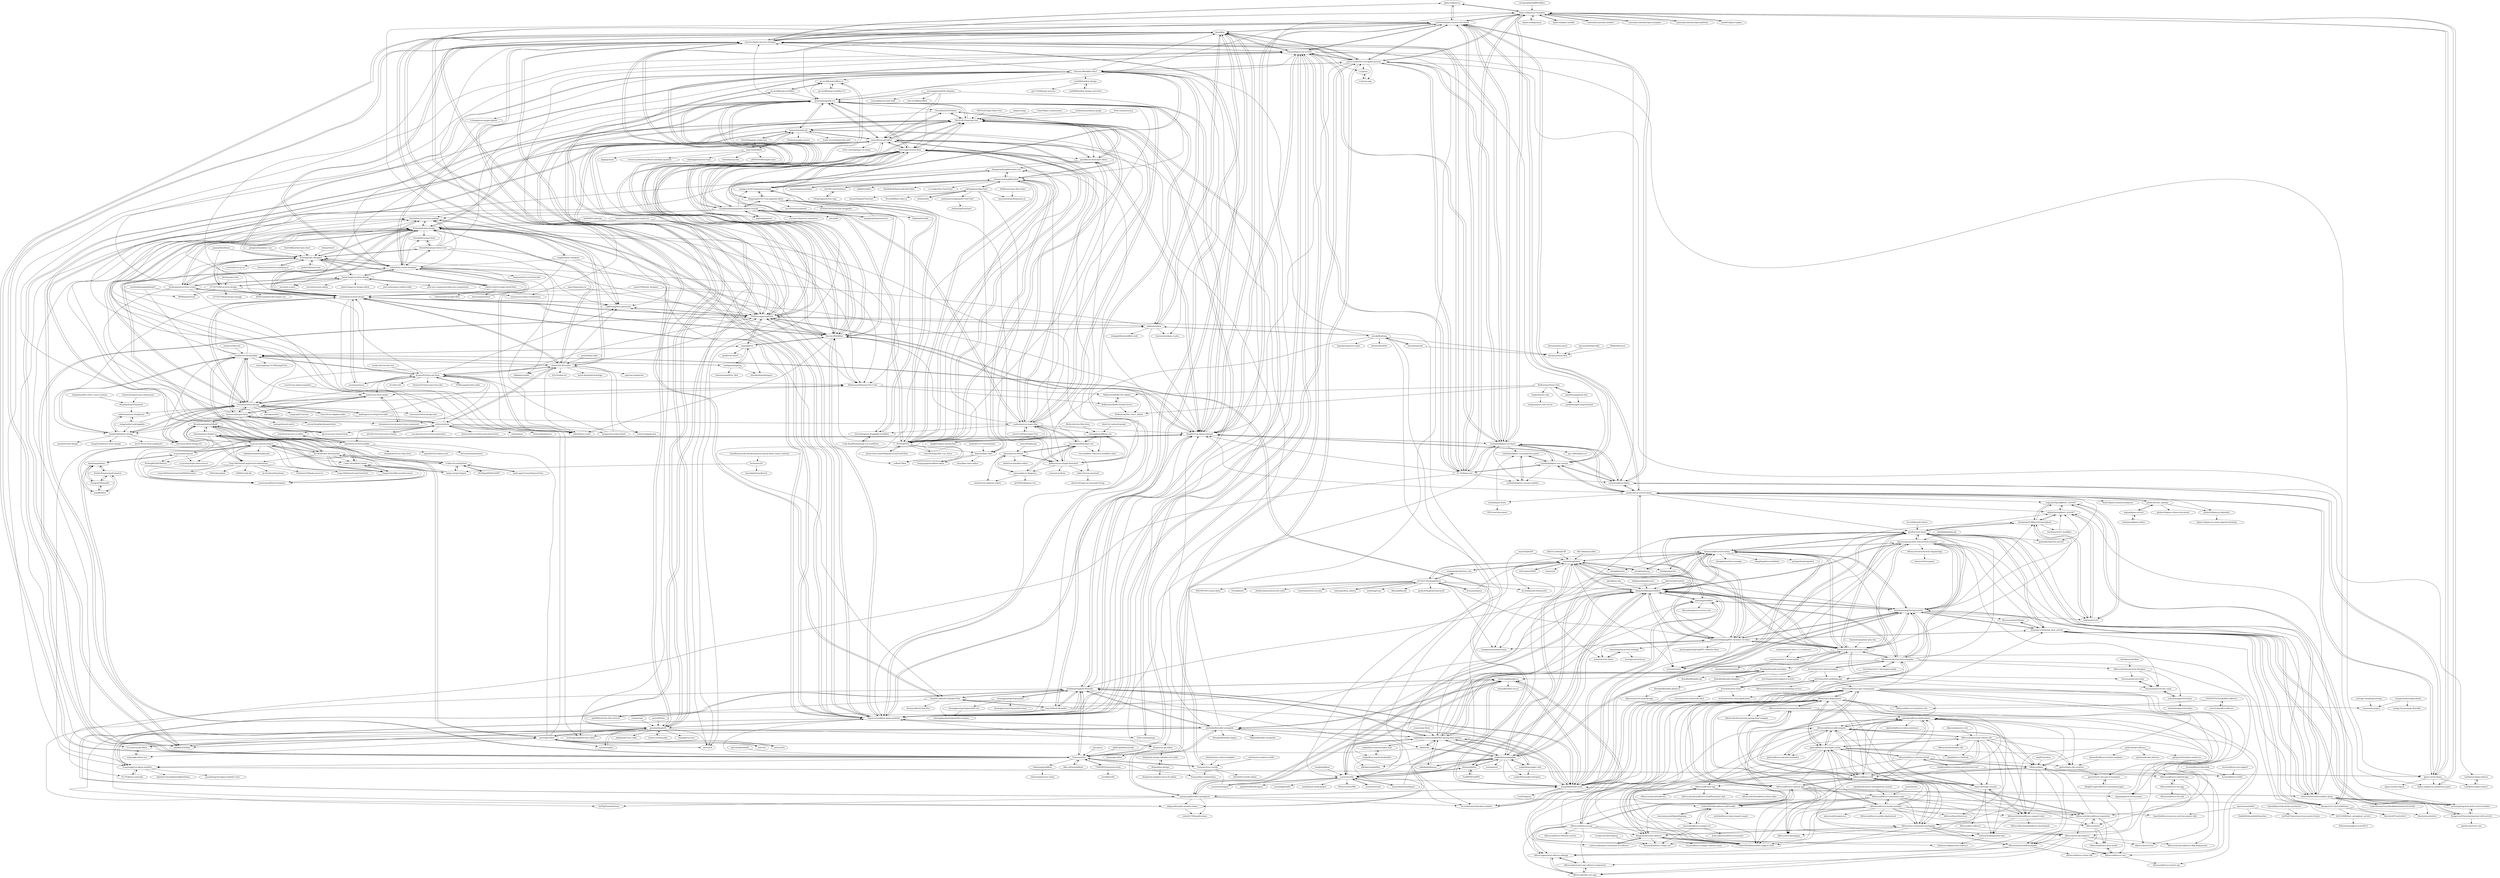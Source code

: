 digraph G {
"bpmn-io/bpmn-js" -> "bpmn-io/bpmn-js-examples" ["e"=1]
"bpmn-io/bpmn-js" -> "LinDaiDai/bpmn-chinese-document" ["e"=1]
"bpmn-io/bpmn-js" -> "miyuesc/bpmn-process-designer" ["e"=1]
"GavinZhuLei/vue-form-making" -> "Kchengz/k-form-design" ["e"=1]
"GavinZhuLei/vue-form-making" -> "dream2023/f-render" ["e"=1]
"GavinZhuLei/vue-form-making" -> "sscfaith/avue-form-design" ["e"=1]
"le5le-com/topology" -> "OXOYO/X-Flowchart-Vue" ["e"=1]
"go-workflow/go-workflow" -> "go-workflow/workflow-ui" ["e"=1]
"go-workflow/go-workflow" -> "StavinLi/Workflow" ["e"=1]
"go-workflow/go-workflow" -> "guozhaolong/wfd-vue" ["e"=1]
"murongqimiao/DAG-diagram" -> "Liwengbin/vue-task-node" ["e"=1]
"murongqimiao/DAG-diagram" -> "auto-workflow/aiflow"
"murongqimiao/DAG-diagram" -> "zhangyuanliang/flowchart"
"murongqimiao/DAG-diagram" -> "lettersporter/easy-flow"
"murongqimiao/DAG-diagram" -> "guozhaolong/wfd-vue"
"murongqimiao/DAG-diagram" -> "caoyu48/vue-g6-editor"
"alibaba/butterfly" -> "OXOYO/X-Flowchart-Vue" ["e"=1]
"alkacon/opencms-core" -> "Alfresco/community-edition-old" ["e"=1]
"hbteam/weex-droplet-ui" -> "CodyCalvin/WebCrawler"
"hbteam/weex-droplet-ui" -> "YangsCalvin/ReverseDocument"
"hbteam/weex-droplet-ui" -> "youaremyall/NewsTemplate"
"hbteam/weex-droplet-ui" -> "McoyJiang/Android-WebP"
"hbteam/weex-droplet-ui" -> "qi7chen/timer-benchmarks"
"hbteam/weex-droplet-ui" -> "Liuqs-MrPotato/LiuqsEmoticonkeyboard"
"hbteam/weex-droplet-ui" -> "yz-java/common-project"
"gitlab4j/gitlab4j-api" -> "jbarrez/spring-boot-with-activiti-example" ["e"=1]
"bpmn-io/diagram-js" -> "bpmn-io/bpmn-js-examples" ["e"=1]
"xinglie/report-designer" -> "Kchengz/k-form-design" ["e"=1]
"xinglie/report-designer" -> "SNFocus/approvalFlow" ["e"=1]
"xinglie/report-designer" -> "sscfaith/avue-form-design" ["e"=1]
"xinglie/report-designer" -> "Nayacco/workflow-bpmn-modeler" ["e"=1]
"xinglie/report-designer" -> "xaboy/form-create-designer" ["e"=1]
"xuhuisheng/lemon" -> "henryyan/kft-activiti-demo"
"xuhuisheng/lemon" -> "bluejoe2008/openwebflow"
"xuhuisheng/lemon" -> "lock-upme/OPMS" ["e"=1]
"xuhuisheng/lemon" -> "thinkgem/jeesite" ["e"=1]
"xuhuisheng/lemon" -> "henryyan/activiti-in-action-codes"
"xuhuisheng/lemon" -> "huangxianyuan/hxyFrame" ["e"=1]
"xuhuisheng/lemon" -> "u014427391/jeeplatform"
"xuhuisheng/lemon" -> "zhangkaitao/es" ["e"=1]
"xuhuisheng/lemon" -> "snakerflow/snakerflow"
"xuhuisheng/lemon" -> "zhaoml529/SpringMVC-Activiti5.16-Shiro"
"xuhuisheng/lemon" -> "hs-web/hsweb-framework" ["e"=1]
"xuhuisheng/lemon" -> "jeecgboot/jeecg" ["e"=1]
"xuhuisheng/lemon" -> "o2oa/o2oa" ["e"=1]
"xuhuisheng/lemon" -> "Activiti/Activiti" ["e"=1]
"xuhuisheng/lemon" -> "megagao/production_ssm" ["e"=1]
"yz-java/common-project" -> "XuYang8026/XYButton"
"yz-java/common-project" -> "yz-java/shiro-parent"
"yz-java/common-project" -> "CodyCalvin/WebCrawler"
"yz-java/common-project" -> "McoyJiang/Android-WebP"
"yz-java/common-project" -> "youaremyall/NewsTemplate"
"yz-java/common-project" -> "Liuqs-MrPotato/LiuqsEmoticonkeyboard"
"yz-java/common-project" -> "YangsCalvin/ReverseDocument"
"yz-java/common-project" -> "qi7chen/timer-benchmarks"
"yz-java/common-project" -> "hbteam/weex-droplet-ui"
"yz-java/common-project" -> "zipper-project/zipper"
"yz-java/common-project" -> "inklabsfoundation/inkchain" ["e"=1]
"yz-java/common-project" -> "yz-java/multiple-data-sources"
"dongsuo/vue-data-board" -> "dream2023/f-render" ["e"=1]
"dongsuo/vue-data-board" -> "dream2023/vue-ele-form" ["e"=1]
"xaboy/form-create" -> "xaboy/form-create-designer" ["e"=1]
"dibo-software/diboot" -> "Yiuman/citrus" ["e"=1]
"parlay96/pl-table" -> "dream2023/f-render" ["e"=1]
"newcat/baklavajs" -> "ghostiam/vue-blocks" ["e"=1]
"zhangyuanliang/flowchart-vue" -> "zhangyuanliang/flowchart"
"zhangyuanliang/flowchart-vue" -> "wangyu142857/jsplumb-example"
"zhangyuanliang/flowchart-vue" -> "LLLeno/vue-g6-editor"
"lettersporter/easy-flow" -> "fangyang921017/vue-jsplumb-editor"
"lettersporter/easy-flow" -> "wangduanduan/jsplumb-chinese-tutorial"
"lettersporter/easy-flow" -> "wangyu142857/jsplumb-example"
"lettersporter/easy-flow" -> "ZFSNYJ/VFD"
"lettersporter/easy-flow" -> "caohuatao/vue-super-flow"
"lettersporter/easy-flow" -> "OXOYO/X-Flowchart-Vue"
"lettersporter/easy-flow" -> "fengli01/vue-bpmn-element"
"lettersporter/easy-flow" -> "guozhaolong/wfd-vue"
"lettersporter/easy-flow" -> "caoyu48/vue-g6-editor"
"lettersporter/easy-flow" -> "bosscheng/vue-draggable-workflow"
"lettersporter/easy-flow" -> "Nayacco/workflow-bpmn-modeler"
"lettersporter/easy-flow" -> "SNFocus/approvalFlow"
"lettersporter/easy-flow" -> "StavinLi/Workflow"
"lettersporter/easy-flow" -> "jsplumb/jsplumb" ["e"=1]
"lettersporter/easy-flow" -> "jnoodle/vue-flowchart-editor"
"antvis/G" -> "antvis/g6-editor" ["e"=1]
"xiaoai7904/web_designer" -> "BoBoooooo/Element-Pro-Crud" ["e"=1]
"xiaoai7904/web_designer" -> "sscfaith/avue-form-design" ["e"=1]
"kalvinGit/kvf-admin" -> "snakerflow-starter/snakerflow-spring-boot-starter" ["e"=1]
"kalvinGit/kvf-admin" -> "wellzhi/springboot-flowable" ["e"=1]
"kalvinGit/kvf-admin" -> "shenzhanwang/Spring-activiti" ["e"=1]
"kalvinGit/kvf-admin" -> "bluejoe2008/openwebflow" ["e"=1]
"kalvinGit/kvf-admin" -> "henryyan/activiti-in-action-codes" ["e"=1]
"woai3c/vue-admin-template" -> "woai3c/vue-form-maker" ["e"=1]
"alibaba/GGEditor" -> "antvis/g6-editor" ["e"=1]
"alibaba/GGEditor" -> "guozhaolong/wfd" ["e"=1]
"alibaba/GGEditor" -> "OXOYO/X-Flowchart-Vue" ["e"=1]
"alibaba/GGEditor" -> "caoyu48/vue-g6-editor" ["e"=1]
"AlfrescoArchive/acs-community-deployment" -> "Alfresco/acs-community-packaging"
"AlfrescoArchive/acs-community-deployment" -> "Alfresco/acs-deployment"
"AlfrescoArchive/acs-community-deployment" -> "Alfresco/alfresco-core"
"AlfrescoArchive/acs-community-deployment" -> "Alfresco/acs-packaging"
"AlfrescoArchive/acs-community-deployment" -> "Alfresco/alfresco-remote-api"
"AlfrescoArchive/acs-community-deployment" -> "pmonks/alfresco-bulk-import"
"AlfrescoArchive/acs-community-deployment" -> "AlfrescoArchive/activiti-spring-boot-samples"
"wangduanduan/visual-ivr" -> "wangduanduan/jsplumb-chinese-tutorial"
"wangduanduan/visual-ivr" -> "wangyu142857/jsplumb-example"
"vincentzyc/form-design" -> "vincentzyc/form-design-h5"
"vincentzyc/form-design" -> "TsangTszKin/form-design"
"vincentzyc/form-design" -> "mrabit/vue-formbuilder"
"vincentzyc/form-design" -> "vincentzyc/form-design-next"
"vincentzyc/form-design" -> "woai3c/vue-form-maker"
"vincentzyc/form-design" -> "sscfaith/avue-form-design"
"vincentzyc/form-design" -> "Kchengz/k-form-design"
"vincentzyc/form-design" -> "bowencool/super-form"
"vincentzyc/form-design" -> "GavinZhuLei/vue-form-making" ["e"=1]
"vincentzyc/form-design" -> "staringos/tefact" ["e"=1]
"vincentzyc/form-design" -> "BoBoooooo/Element-Pro-Crud"
"vincentzyc/form-design" -> "yangyuji/h5-factory" ["e"=1]
"vincentzyc/form-design" -> "mafengwo/vue-drag-tree-table" ["e"=1]
"vincentzyc/form-design" -> "ronliruonan/aya-draglayout"
"vincentzyc/form-design" -> "lison16/vue-bigdata-table" ["e"=1]
"xugj-gits/SpringBoot2_Activiti7" -> "zjialin/SpringBoot2-Activiti7"
"xugj-gits/SpringBoot2_Activiti7" -> "jellyleo/activiti7"
"xugj-gits/SpringBoot2_Activiti7" -> "zhoupeng20188/activitispringboot"
"xugj-gits/SpringBoot2_Activiti7" -> "allengrit2211/Activiti6Demo"
"dromara/skyeye" -> "u014427391/jeeplatform" ["e"=1]
"dromara/skyeye" -> "xuhuisheng/lemon" ["e"=1]
"mcg-helper/mcg-helper" -> "zhangyuanliang/flowchart"
"wangduanduan/jsplumb-chinese-tutorial" -> "jsplumb/jsplumb" ["e"=1]
"wangduanduan/jsplumb-chinese-tutorial" -> "lettersporter/easy-flow"
"wangduanduan/jsplumb-chinese-tutorial" -> "wangduanduan/visual-ivr"
"wangduanduan/jsplumb-chinese-tutorial" -> "fangyang921017/vue-jsplumb-editor"
"wangduanduan/jsplumb-chinese-tutorial" -> "ZFSNYJ/VFD"
"wangduanduan/jsplumb-chinese-tutorial" -> "OXOYO/X-Flowchart-Vue"
"wangduanduan/jsplumb-chinese-tutorial" -> "caohuatao/vue-super-flow"
"wangduanduan/jsplumb-chinese-tutorial" -> "wangyu142857/jsplumb-example"
"wangduanduan/jsplumb-chinese-tutorial" -> "caoyu48/vue-g6-editor"
"wangduanduan/jsplumb-chinese-tutorial" -> "alibaba/GGEditor" ["e"=1]
"wangduanduan/jsplumb-chinese-tutorial" -> "surmon-china/vue-codemirror" ["e"=1]
"wangduanduan/jsplumb-chinese-tutorial" -> "antvis/G6" ["e"=1]
"wangduanduan/jsplumb-chinese-tutorial" -> "GavinZhuLei/vue-form-making" ["e"=1]
"wangduanduan/jsplumb-chinese-tutorial" -> "alibaba/butterfly" ["e"=1]
"wangduanduan/jsplumb-chinese-tutorial" -> "antvis/X6" ["e"=1]
"MyCollab/mycollab" -> "xuhuisheng/lemon" ["e"=1]
"FoxBPM/FoxBPM" -> "fixteam/fixflow"
"getrebuild/rebuild" -> "Yiuman/citrus" ["e"=1]
"bowencool/super-form" -> "mrabit/vue-formbuilder"
"bowencool/super-form" -> "vincentzyc/form-design"
"bowencool/super-form" -> "woai3c/vue-form-maker"
"bowencool/super-form" -> "overarchingSky/dynamicform"
"bowencool/super-form" -> "chenquincy/vue-dynamic-form-component"
"bowencool/super-form" -> "leezng/element-patch" ["e"=1]
"bowencool/super-form" -> "CoderLinLee/PopView"
"bowencool/super-form" -> "TsangTszKin/form-design"
"bowencool/super-form" -> "McoyJiang/Android-WebP"
"bowencool/super-form" -> "GavinZhuLei/vue-form-making" ["e"=1]
"bowencool/super-form" -> "ncform/ncform"
"viserjs/viser" -> "guozhaolong/wfd" ["e"=1]
"mafengwo/vue-drag-tree-table" -> "vincentzyc/form-design" ["e"=1]
"mafengwo/vue-drag-tree-table" -> "dream2023/vue-ele-form" ["e"=1]
"mafengwo/vue-drag-tree-table" -> "TsangTszKin/form-design" ["e"=1]
"mafengwo/vue-drag-tree-table" -> "caohuatao/vue-super-flow" ["e"=1]
"youseries/urule" -> "youseries/uflo" ["e"=1]
"bpmn-io/bpmn-moddle" -> "bpmn-io/bpmn-js-examples" ["e"=1]
"qiudaoke/flowable-userguide" -> "ArtIsLong/flowable-ui"
"qiudaoke/flowable-userguide" -> "wellzhi/springboot-flowable"
"qiudaoke/flowable-userguide" -> "wengwh/plumdo-work"
"qiudaoke/flowable-userguide" -> "flowable/flowable-engine" ["e"=1]
"qiudaoke/flowable-userguide" -> "puhaiyang/flowable-springboot"
"qiudaoke/flowable-userguide" -> "Nayacco/workflow-bpmn-modeler"
"qiudaoke/flowable-userguide" -> "TKJohn/flowable-userguide"
"qiudaoke/flowable-userguide" -> "oldguys/flowable-modeler-demo"
"qiudaoke/flowable-userguide" -> "evanyangg/vue-bpmn-modeler"
"qiudaoke/flowable-userguide" -> "bluejoe2008/openwebflow"
"qiudaoke/flowable-userguide" -> "snakerflow-starter/snakerflow-spring-boot-starter"
"qiudaoke/flowable-userguide" -> "miyuesc/bpmn-process-designer"
"qiudaoke/flowable-userguide" -> "hs-web/hsweb-flowable-modeler"
"qiudaoke/flowable-userguide" -> "fengli01/vue-bpmn-element"
"qiudaoke/flowable-userguide" -> "ImPYJ/FlowableDemo"
"nmxiaowei/avue" -> "sscfaith/avue-form-design" ["e"=1]
"nmxiaowei/avue" -> "dream2023/vue-ele-form" ["e"=1]
"ncform/ncform" -> "dream2023/f-render"
"ncform/ncform" -> "jarvelov/vue-form-json-schema" ["e"=1]
"ncform/ncform" -> "vue-generators/vue-form-generator" ["e"=1]
"ncform/ncform" -> "openfext/vue-form-builder"
"ncform/ncform" -> "dream2023/vue-ele-form"
"ncform/ncform" -> "xaboy/form-create" ["e"=1]
"ncform/ncform" -> "bowencool/super-form"
"ncform/ncform" -> "lljj-x/vue-json-schema-form" ["e"=1]
"ncform/ncform" -> "dongsuo/vue-data-board" ["e"=1]
"ncform/ncform" -> "Kchengz/k-form-design"
"ncform/ncform" -> "koumoul-dev/vuetify-jsonschema-form" ["e"=1]
"ncform/ncform" -> "vipshop/ams"
"ncform/ncform" -> "yourtion/vue-json-ui-editor" ["e"=1]
"ncform/ncform" -> "formschema/native" ["e"=1]
"ncform/ncform" -> "ymm-tech/gods-pen" ["e"=1]
"OXOYO/X-Page-Editor-Vue" -> "OXOYO/X-Flowchart-Vue" ["e"=1]
"alxpez/vuegg" -> "OXOYO/X-Flowchart-Vue" ["e"=1]
"fatihunlu/vue-admin-template" -> "Yiuman/citrus-vuetify" ["e"=1]
"guozhaolong/wfd" -> "OXOYO/X-Flowchart-Vue"
"guozhaolong/wfd" -> "guozhaolong/wfd-vue"
"guozhaolong/wfd" -> "caoyu48/vue-g6-editor"
"guozhaolong/wfd" -> "alibaba/GGEditor" ["e"=1]
"guozhaolong/wfd" -> "antvis/g6-editor"
"guozhaolong/wfd" -> "Nayacco/workflow-bpmn-modeler"
"guozhaolong/wfd" -> "lusess123/web-pdm"
"guozhaolong/wfd" -> "keman5/welabx-g6"
"guozhaolong/wfd" -> "tuchongyang/flowchart-editor"
"guozhaolong/wfd" -> "baizn/g6-in-react" ["e"=1]
"guozhaolong/wfd" -> "antvis/G6" ["e"=1]
"guozhaolong/wfd" -> "antvis/Graphin" ["e"=1]
"guozhaolong/wfd" -> "alibaba/ali-react-table" ["e"=1]
"guozhaolong/wfd" -> "LLLeno/vue-g6-editor"
"guozhaolong/wfd" -> "le5le-com/topology" ["e"=1]
"Alfresco/alfresco-docker-installer" -> "Alfresco/acs-deployment"
"Alfresco/alfresco-docker-installer" -> "OrderOfTheBee/ootbee-support-tools"
"Alfresco/alfresco-docker-installer" -> "aborroy/alf-tengine-ocr"
"Alfresco/alfresco-docker-installer" -> "pmonks/alfresco-bulk-import"
"Alfresco/alfresco-docker-installer" -> "Alfresco/acs-community-packaging"
"Alfresco/alfresco-docker-installer" -> "Alfresco/alfresco-ansible-deployment"
"Alfresco/alfresco-docker-installer" -> "Alfresco/share"
"Alfresco/alfresco-docker-installer" -> "Alfresco/SearchServices"
"Alfresco/alfresco-docker-installer" -> "keensoft/alfresco-esign-cert"
"Alfresco/alfresco-docker-installer" -> "Alfresco/alfresco-community-repo"
"Alfresco/alfresco-docker-installer" -> "Alfresco/acs-packaging"
"Alfresco/alfresco-docker-installer" -> "AlfrescoArchive/alfresco-repository"
"Alfresco/alfresco-docker-installer" -> "jpotts/alfresco-developer-series"
"Alfresco/alfresco-docker-installer" -> "OpenPj/alfresco-process-services-project-sdk"
"Alfresco/alfresco-docker-installer" -> "AlfrescoArchive/acs-community-deployment"
"Activiti/activiti-cloud-examples" -> "Activiti/activiti-cloud"
"Activiti/activiti-cloud-examples" -> "AlfrescoArchive/activiti-examples"
"Activiti/activiti-cloud-examples" -> "Activiti/activiti-modeling-app"
"Activiti/activiti-cloud-examples" -> "Activiti/generator-jhipster-activiti"
"secsea/spring-boot-with-activiti-modeler" -> "DangerousPrayer/spring-boot-with-activiti"
"secsea/spring-boot-with-activiti-modeler" -> "whxn520/Activiti6-modeler-demo"
"secsea/spring-boot-with-activiti-modeler" -> "hanying1220/spring_boot_activiti"
"Activiti/activiti-modeling-app" -> "Activiti/activiti-cloud"
"Activiti/activiti-modeling-app" -> "AlfrescoArchive/activiti-cloud-modeling-service"
"Activiti/activiti-modeling-app" -> "AlfrescoArchive/activiti-examples"
"Activiti/activiti-modeling-app" -> "Activiti/activiti-cloud-application"
"Activiti/activiti-modeling-app" -> "cijujoseph/activiti-examples"
"Activiti/activiti-modeling-app" -> "Alfresco/alfresco-ng2-components"
"MrBlenny/react-flow-chart" -> "mariusbrataas/flowpoints.js" ["e"=1]
"bpmn-io/vue-bpmn" -> "miniclound/vue-bpmn"
"bpmn-io/vue-bpmn" -> "evanyangg/vue-bpmn-modeler"
"bpmn-io/vue-bpmn" -> "griabcrh/vue-activiti-demo"
"bpmn-io/vue-bpmn" -> "bpmn-io/bpmn-js-examples"
"bpmn-io/vue-bpmn" -> "LiaPig/vue-bpmn-demo1"
"bpmn-io/vue-bpmn" -> "bpmn-io/react-bpmn" ["e"=1]
"bpmn-io/vue-bpmn" -> "bpmn-io/bpmn-js-properties-panel" ["e"=1]
"chenquincy/vue-dynamic-form-component" -> "woai3c/vue-form-maker"
"qi7chen/timer-benchmarks" -> "McoyJiang/Android-WebP"
"qi7chen/timer-benchmarks" -> "CodyCalvin/WebCrawler"
"qi7chen/timer-benchmarks" -> "YangsCalvin/ReverseDocument"
"qi7chen/timer-benchmarks" -> "Liuqs-MrPotato/LiuqsEmoticonkeyboard"
"qi7chen/timer-benchmarks" -> "youaremyall/NewsTemplate"
"qi7chen/timer-benchmarks" -> "hbteam/weex-droplet-ui"
"qi7chen/timer-benchmarks" -> "CoderLinLee/PopView"
"qi7chen/timer-benchmarks" -> "yz-java/common-project"
"snakerflow/snakerflow" -> "snakerflow/snaker-web"
"snakerflow/snakerflow" -> "snakerflow-starter/snakerflow-spring-boot-starter"
"snakerflow/snakerflow" -> "bluejoe2008/openwebflow"
"snakerflow/snakerflow" -> "fixteam/fixflow"
"snakerflow/snakerflow" -> "youseries/uflo"
"snakerflow/snakerflow" -> "alibaba/bulbasaur" ["e"=1]
"snakerflow/snakerflow" -> "wengwh/plumdo-work"
"snakerflow/snakerflow" -> "henryyan/kft-activiti-demo"
"snakerflow/snakerflow" -> "xuhuisheng/lemon"
"snakerflow/snakerflow" -> "shenzhanwang/Spring-activiti"
"snakerflow/snakerflow" -> "alibaba/compileflow" ["e"=1]
"snakerflow/snakerflow" -> "snakerflow/snaker-designer"
"snakerflow/snakerflow" -> "nutzam/nutz" ["e"=1]
"snakerflow/snakerflow" -> "didi/turbo" ["e"=1]
"snakerflow/snakerflow" -> "zhaoml529/SpringMVC-Activiti5.16-Shiro"
"xuhuisheng/activiti-basic" -> "henryyan/activiti-dry-cargo"
"xuhuisheng/activiti-basic" -> "xuhuisheng/activiti-demo"
"1StepEngineer/vue-topo" -> "leer0911/myVueDemo" ["e"=1]
"gwenaelp/vue-diagrams" -> "pb10005/diagram-vue"
"gwenaelp/vue-diagrams" -> "max-kut/vue-diagram-editor"
"gwenaelp/vue-diagrams" -> "joyceworks/flowchart-vue"
"gwenaelp/vue-diagrams" -> "ghostiam/vue-blocks"
"ekoz/kbase-doc" -> "bluejoe2008/openwebflow" ["e"=1]
"whxn520/Activiti6-modeler-demo" -> "hanying1220/spring_boot_activiti"
"whxn520/Activiti6-modeler-demo" -> "secsea/spring-boot-with-activiti-modeler"
"whxn520/Activiti6-modeler-demo" -> "shenzhanwang/Spring-activiti"
"whxn520/Activiti6-modeler-demo" -> "guolf/activiti-demo"
"whxn520/Activiti6-modeler-demo" -> "DangerousPrayer/spring-boot-with-activiti"
"whxn520/Activiti6-modeler-demo" -> "zjialin/SpringBoot2-Activiti7"
"whxn520/Activiti6-modeler-demo" -> "Shurlormes/Activiti"
"whxn520/Activiti6-modeler-demo" -> "CoderDream/CrazyWorkflowHandoutsActiviti6"
"whxn520/Activiti6-modeler-demo" -> "KevinZc007/acitviti6.0"
"whxn520/Activiti6-modeler-demo" -> "wengwh/plumdo-work"
"dream2023/vue-ele-form" -> "dream2023/f-render"
"dream2023/vue-ele-form" -> "GavinZhuLei/vue-form-making" ["e"=1]
"dream2023/vue-ele-form" -> "mrabit/vue-formbuilder"
"dream2023/vue-ele-form" -> "xaboy/form-create" ["e"=1]
"dream2023/vue-ele-form" -> "dream2023/awesome-lesscode"
"dream2023/vue-ele-form" -> "FEMessage/el-data-table" ["e"=1]
"dream2023/vue-ele-form" -> "sscfaith/avue-form-design"
"dream2023/vue-ele-form" -> "woai3c/vue-form-maker"
"dream2023/vue-ele-form" -> "BoBoooooo/Element-Pro-Crud"
"dream2023/vue-ele-form" -> "JakHuang/form-generator" ["e"=1]
"dream2023/vue-ele-form" -> "nmxiaowei/avue" ["e"=1]
"dream2023/vue-ele-form" -> "wl-ui/wl-mfe" ["e"=1]
"dream2023/vue-ele-form" -> "SNFocus/approvalFlow"
"dream2023/vue-ele-form" -> "chenquincy/vue-dynamic-form-component"
"dream2023/vue-ele-form" -> "vincentzyc/form-design"
"koumoul-dev/vuetify-jsonschema-form" -> "ncform/ncform" ["e"=1]
"CyberNika/v-contextmenu" -> "OXOYO/X-Flowchart-Vue" ["e"=1]
"mrabit/vue-formbuilder" -> "vincentzyc/form-design"
"mrabit/vue-formbuilder" -> "xiedajian/dingding"
"mrabit/vue-formbuilder" -> "bowencool/super-form"
"mrabit/vue-formbuilder" -> "wxjaa/ddvue"
"mrabit/vue-formbuilder" -> "TsangTszKin/form-design"
"mrabit/vue-formbuilder" -> "openfext/vue-form-builder"
"mrabit/vue-formbuilder" -> "wengwh/plumdo-work"
"mrabit/vue-formbuilder" -> "dream2023/f-render"
"mrabit/vue-formbuilder" -> "dream2023/vue-ele-form"
"mrabit/vue-formbuilder" -> "GavinZhuLei/vue-form-making" ["e"=1]
"mrabit/vue-formbuilder" -> "Kchengz/k-form-design"
"mrabit/vue-formbuilder" -> "wuyongqiang12138/designForm" ["e"=1]
"mrabit/vue-formbuilder" -> "sscfaith/avue-form-design"
"mrabit/vue-formbuilder" -> "vincentzyc/form-design-h5"
"mrabit/vue-formbuilder" -> "woai3c/vue-form-maker"
"ashleydavis/AngularJS-FlowChart" -> "DaHaiz/ngFlowchart"
"openfext/vue-form-builder" -> "openfext/vue-admin-next" ["e"=1]
"openfext/vue-form-builder" -> "mrabit/vue-formbuilder"
"openfext/vue-form-builder" -> "formschema/elementui" ["e"=1]
"openfext/vue-form-builder" -> "yourtion/vue-json-ui-editor" ["e"=1]
"openfext/vue-form-builder" -> "chengaohe45/vue-easy-form"
"antvis/g6-editor" -> "alibaba/GGEditor" ["e"=1]
"antvis/g6-editor" -> "caoyu48/vue-g6-editor"
"antvis/g6-editor" -> "guozhaolong/wfd"
"antvis/g6-editor" -> "royhua/g6-editor-vue"
"antvis/g6-editor" -> "antvis/G" ["e"=1]
"antvis/g6-editor" -> "blueju/vue-g6-editor"
"antvis/g6-editor" -> "OXOYO/X-Flowchart-Vue"
"antvis/g6-editor" -> "antvis/G6" ["e"=1]
"antvis/g6-editor" -> "guozhaolong/wfd-vue"
"antvis/g6-editor" -> "antvis/AVA" ["e"=1]
"antvis/g6-editor" -> "LLLeno/vue-g6-editor"
"antvis/g6-editor" -> "antvis/Graphin" ["e"=1]
"alibaba/bulbasaur" -> "snakerflow/snakerflow" ["e"=1]
"alibaba/bulbasaur" -> "snakerflow-starter/snakerflow-spring-boot-starter" ["e"=1]
"HGBApp/HGBToolAPP" -> "CoderLinLee/PopView" ["e"=1]
"toniblyx/alfresco-backup-and-recovery-tool" -> "pmonks/alfresco-bulk-import"
"toniblyx/alfresco-backup-and-recovery-tool" -> "share-extras/js-console"
"toniblyx/alfresco-backup-and-recovery-tool" -> "OrderOfTheBee/ootbee-support-tools"
"toniblyx/alfresco-backup-and-recovery-tool" -> "Acosix/alfresco-utility"
"toniblyx/alfresco-backup-and-recovery-tool" -> "loftuxab/alfresco-ubuntu-install"
"jpotts/alfresco-developer-series" -> "Alfresco/alfresco-sdk-samples"
"jpotts/alfresco-developer-series" -> "Alfresco/alfresco-sdk"
"jpotts/alfresco-developer-series" -> "jpotts/alfresco-api-java-examples"
"jpotts/alfresco-developer-series" -> "OrderOfTheBee/ootbee-support-tools"
"jpotts/alfresco-developer-series" -> "Alfresco/Aikau"
"jpotts/alfresco-developer-series" -> "share-extras/js-console"
"jpotts/alfresco-developer-series" -> "Alfresco/community-edition-old"
"jpotts/alfresco-developer-series" -> "OrderOfTheBee/alfresco-pdf-toolkit"
"jpotts/alfresco-developer-series" -> "jpotts/share-site-creators"
"jpotts/alfresco-developer-series" -> "pmonks/alfresco-bulk-import"
"jpotts/alfresco-developer-series" -> "ohej/alfresco-tutorials"
"jpotts/alfresco-developer-series" -> "softwareloop/uploader-plus"
"jpotts/alfresco-developer-series" -> "loftuxab/alfresco-ubuntu-install"
"jpotts/alfresco-developer-series" -> "Alfresco/acs-deployment"
"jpotts/alfresco-developer-series" -> "bhagyas/awesome-alfresco"
"Alfresco/alfresco-sdk-samples" -> "jpotts/alfresco-developer-series"
"Alfresco/alfresco-sdk-samples" -> "Alfresco/Aikau"
"Alfresco/alfresco-sdk-samples" -> "pmonks/alfresco-bulk-import"
"Alfresco/alfresco-sdk-samples" -> "jpotts/alfresco-api-java-examples"
"Alfresco/alfresco-sdk-samples" -> "share-extras/js-console"
"Alfresco/alfresco-sdk-samples" -> "Alfresco/alfresco-spk"
"Alfresco/alfresco-sdk-samples" -> "Alfresco/alfresco-sdk"
"Alfresco/alfresco-sdk-samples" -> "OrderOfTheBee/ootbee-support-tools"
"Alfresco/alfresco-sdk-samples" -> "Alfresco/community-edition-old"
"Alfresco/alfresco-content-app" -> "Alfresco/alfresco-ng2-components"
"Alfresco/alfresco-content-app" -> "Alfresco/alfresco-js-api"
"Alfresco/alfresco-content-app" -> "Alfresco/acs-deployment"
"Alfresco/alfresco-content-app" -> "Alfresco/acs-community-packaging"
"Alfresco/alfresco-content-app" -> "Alfresco/alfresco-sdk"
"Alfresco/alfresco-content-app" -> "bhagyas/awesome-alfresco"
"Alfresco/alfresco-content-app" -> "AlfrescoArchive/alfresco-repository"
"Alfresco/alfresco-content-app" -> "OrderOfTheBee/ootbee-support-tools"
"Alfresco/alfresco-content-app" -> "Alfresco/alfresco-community-repo"
"Alfresco/alfresco-content-app" -> "jpotts/alfresco-developer-series"
"Alfresco/alfresco-content-app" -> "Alfresco/generator-alfresco-adf-app"
"Alfresco/alfresco-content-app" -> "softwareloop/uploader-plus"
"Alfresco/alfresco-content-app" -> "cijujoseph/activiti-examples"
"TsangTszKin/form-design" -> "vincentzyc/form-design"
"TsangTszKin/form-design" -> "ronliruonan/aya-draglayout"
"TsangTszKin/form-design" -> "lss5270/vue-form-making-h5"
"TsangTszKin/form-design" -> "maoyl/el-form-design"
"TsangTszKin/form-design" -> "TsangTszKin/react-form-design" ["e"=1]
"TsangTszKin/form-design" -> "mrabit/vue-formbuilder"
"TsangTszKin/form-design" -> "vincentzyc/form-design-h5"
"FEMessage/el-data-table" -> "dream2023/vue-ele-form" ["e"=1]
"ghostiam/vue-blocks" -> "krthr/vue-dataflow-editor"
"ghostiam/vue-blocks" -> "gwenaelp/vue-diagrams"
"ghostiam/vue-blocks" -> "Jeffreyrn/vue-simple-flowchart"
"ghostiam/vue-blocks" -> "joyceworks/flowchart-vue"
"ghostiam/vue-blocks" -> "max-kut/vue-diagram-editor"
"lison16/vue-bigdata-table" -> "vincentzyc/form-design" ["e"=1]
"vasttian/vue-admin-vuetify" -> "Yiuman/citrus-vuetify" ["e"=1]
"YangsCalvin/ReverseDocument" -> "CodyCalvin/WebCrawler"
"YangsCalvin/ReverseDocument" -> "youaremyall/NewsTemplate"
"YangsCalvin/ReverseDocument" -> "McoyJiang/Android-WebP"
"justjavac/layoutit" -> "mrabit/vue-formbuilder" ["e"=1]
"Alfresco/share" -> "Alfresco/alfresco-core"
"Alfresco/share" -> "Alfresco/alfresco-data-model"
"Alfresco/share" -> "AlfrescoArchive/alfresco-repository"
"CoderLinLee/PopView" -> "McoyJiang/Android-WebP"
"CoderLinLee/PopView" -> "qi7chen/timer-benchmarks"
"CoderLinLee/PopView" -> "zipper-project/zipper"
"CoderLinLee/PopView" -> "maltsugar/CustomPopoverView"
"CoderLinLee/PopView" -> "HGBApp/HGBToolAPP" ["e"=1]
"woai3c/vue-form-maker" -> "vincentzyc/form-design"
"woai3c/vue-form-maker" -> "vincentzyc/form-design-h5"
"woai3c/vue-form-maker" -> "BoBoooooo/Element-Pro-Crud"
"woai3c/vue-form-maker" -> "bowencool/super-form"
"woai3c/vue-form-maker" -> "chenquincy/vue-dynamic-form-component"
"Alfresco/acs-deployment" -> "Alfresco/alfresco-docker-installer"
"Alfresco/acs-deployment" -> "Alfresco/acs-packaging"
"Alfresco/acs-deployment" -> "Alfresco/SearchServices"
"Alfresco/acs-deployment" -> "AlfrescoArchive/acs-community-deployment"
"Alfresco/acs-deployment" -> "Alfresco/acs-community-packaging"
"Alfresco/acs-deployment" -> "Alfresco/alfresco-content-app"
"Alfresco/acs-deployment" -> "bhagyas/awesome-alfresco"
"Alfresco/acs-deployment" -> "Alfresco/share"
"Alfresco/acs-deployment" -> "AlfrescoArchive/alfresco-dbp-deployment"
"Alfresco/acs-deployment" -> "Alfresco/alfresco-ng2-components"
"Alfresco/acs-deployment" -> "jpotts/alfresco-developer-series"
"Alfresco/acs-deployment" -> "Alfresco/alfresco-sdk"
"Alfresco/acs-deployment" -> "keensoft/alfresco-esign-cert"
"Alfresco/acs-deployment" -> "OrderOfTheBee/ootbee-support-tools"
"Alfresco/acs-deployment" -> "Alfresco/alfresco-transform-core"
"chungchi300/eaglet" -> "unadlib/iflow"
"chungchi300/eaglet" -> "kaelzhang/skema"
"chungchi300/eaglet" -> "Kralite/ExpressionEvaluator"
"yourtion/vue-json-ui-editor" -> "openfext/vue-form-builder" ["e"=1]
"hs-web/hsweb-flowable-modeler" -> "ArtIsLong/flowable-ui"
"Jeffreyrn/vue-simple-flowchart" -> "joyceworks/flowchart-vue"
"Jeffreyrn/vue-simple-flowchart" -> "ghostiam/vue-blocks"
"Jeffreyrn/vue-simple-flowchart" -> "smickelbeard/flowy-vue"
"Jeffreyrn/vue-simple-flowchart" -> "robin1liu/vue-mermaid"
"Jeffreyrn/vue-simple-flowchart" -> "jnoodle/vue-flowchart-editor"
"Jeffreyrn/vue-simple-flowchart" -> "p-kuen/vue-flowy"
"Jeffreyrn/vue-simple-flowchart" -> "gwenaelp/vue-diagrams"
"Jeffreyrn/vue-simple-flowchart" -> "wangyu142857/jsplumb-example"
"puhaiyang/flowable-springboot" -> "ImPYJ/FlowableDemo"
"puhaiyang/flowable-springboot" -> "wellzhi/springboot-flowable"
"puhaiyang/flowable-springboot" -> "xwbz2017/flowable-demo"
"puhaiyang/flowable-springboot" -> "flowable/flowable-examples"
"puhaiyang/flowable-springboot" -> "ArtIsLong/flowable-ui"
"puhaiyang/flowable-springboot" -> "qiudaoke/flowable-userguide"
"puhaiyang/flowable-springboot" -> "hs-web/hsweb-flowable-modeler"
"puhaiyang/flowable-springboot" -> "wengwh/plumdo-work"
"puhaiyang/flowable-springboot" -> "allengrit2211/Activiti6Demo"
"puhaiyang/flowable-springboot" -> "oldguys/flowable-modeler-demo"
"ronliruonan/aya-draglayout" -> "zengxianlin/vuedraggable"
"ronliruonan/aya-draglayout" -> "TsangTszKin/form-design"
"Kralite/ExpressionEvaluator" -> "unadlib/iflow"
"Kralite/ExpressionEvaluator" -> "chungchi300/eaglet"
"Kralite/ExpressionEvaluator" -> "kaelzhang/skema"
"zengxianlin/vuedraggable" -> "ronliruonan/aya-draglayout"
"zengxianlin/vuedraggable" -> "TsangTszKin/form-design"
"zengxianlin/vuedraggable" -> "vincentzyc/form-design"
"ameizi/activiti-demo" -> "ameizi/spring-activiti-webapp"
"loftuxab/alfresco-ubuntu-install" -> "toniblyx/alfresco-backup-and-recovery-tool"
"loftuxab/alfresco-ubuntu-install" -> "pmonks/alfresco-bulk-import"
"loftuxab/alfresco-ubuntu-install" -> "jpotts/alfresco-developer-series"
"loftuxab/alfresco-ubuntu-install" -> "bhagyas/awesome-alfresco"
"loftuxab/alfresco-ubuntu-install" -> "jpotts/share-site-creators"
"loftuxab/alfresco-ubuntu-install" -> "Alfresco/Aikau"
"loftuxab/alfresco-ubuntu-install" -> "OrderOfTheBee/alfresco-pdf-toolkit"
"Alfresco/alfresco-spk" -> "AlfrescoLabs/chef-alfresco"
"Alfresco/alfresco-spk" -> "AlfrescoArchive/alfresco-cloudformation-chef"
"Alfresco/alfresco-spk" -> "AlfrescoArchive/alfresco-demo-data"
"leer0911/myVueDemo" -> "1StepEngineer/vue-topo" ["e"=1]
"leer0911/myVueDemo" -> "zhangyuanliang/flowchart"
"ArtIsLong/flowable-ui" -> "oldguys/flowable-modeler-demo"
"ArtIsLong/flowable-ui" -> "wellzhi/springboot-flowable"
"ArtIsLong/flowable-ui" -> "wengwh/plumdo-work"
"ArtIsLong/flowable-ui" -> "qiudaoke/flowable-userguide"
"ArtIsLong/flowable-ui" -> "hs-web/hsweb-flowable-modeler"
"ArtIsLong/flowable-ui" -> "eshun/flowable-vue-ui"
"ArtIsLong/flowable-ui" -> "puhaiyang/flowable-springboot"
"vincentzyc/form-design-h5" -> "vincentzyc/form-design"
"AlfrescoLabs/chef-alfresco" -> "Alfresco/alfresco-spk"
"422518490/test_springboot_activiti" -> "XAlison/springboot-activiti6.0"
"allengrit2211/Activiti6Demo" -> "422518490/test_springboot_activiti"
"allengrit2211/Activiti6Demo" -> "xugj-gits/SpringBoot2_Activiti7"
"allengrit2211/Activiti6Demo" -> "Shurlormes/Activiti"
"allengrit2211/Activiti6Demo" -> "hanying1220/spring_boot_activiti"
"allengrit2211/Activiti6Demo" -> "KevinZc007/acitviti6.0"
"jarvelov/vue-form-json-schema" -> "ncform/ncform" ["e"=1]
"jpotts/share-site-space-templates" -> "Redpill-Linpro/alfresco-systemmessages"
"yz-java/shiro-parent" -> "kaelzhang/skema"
"yz-java/shiro-parent" -> "yz-java/common-project"
"yz-java/shiro-parent" -> "XuYang8026/XYButton"
"yz-java/shiro-parent" -> "yz-java/multiple-data-sources"
"robin1liu/vue-mermaid" -> "dword-design/vue-mermaid-string"
"zipper-project/zipper" -> "CoderLinLee/PopView"
"zipper-project/zipper" -> "yz-java/common-project"
"zipper-project/zipper" -> "qi7chen/timer-benchmarks"
"McoyJiang/Android-WebP" -> "CodyCalvin/WebCrawler"
"McoyJiang/Android-WebP" -> "YangsCalvin/ReverseDocument"
"McoyJiang/Android-WebP" -> "qi7chen/timer-benchmarks"
"McoyJiang/Android-WebP" -> "youaremyall/NewsTemplate"
"McoyJiang/Android-WebP" -> "Liuqs-MrPotato/LiuqsEmoticonkeyboard"
"McoyJiang/Android-WebP" -> "hbteam/weex-droplet-ui"
"imdwpeng/bpmn-editor" -> "wqjiao/bpmn-activiti"
"LiaPig/vue-bpmn-demo1" -> "LiaPig/vue-bpmn-demo2"
"OpenPj/keycloak-docker-quickstart" -> "mrFlick72/microservices-master-thesis"
"xiedajian/dingding" -> "wxjaa/ddvue"
"xiedajian/dingding" -> "chrunlee/formdesigner"
"xiedajian/dingding" -> "hslooooooool/form_flow"
"xiedajian/dingding" -> "mrabit/vue-formbuilder"
"AlfrescoArchive/alfresco-support-tools" -> "share-extras/js-console"
"AlfrescoArchive/alfresco-support-tools" -> "softwareloop/uploader-plus"
"AlfrescoArchive/alfresco-support-tools" -> "AlfrescoBenchmark/alfresco-benchmark"
"pmonks/alfresco-bulk-import" -> "share-extras/js-console"
"pmonks/alfresco-bulk-import" -> "dgcloud/alfresco-value-assistance"
"pmonks/alfresco-bulk-import" -> "jpotts/share-site-space-templates"
"pmonks/alfresco-bulk-import" -> "AlfrescoArchive/alfresco-support-tools"
"pmonks/alfresco-bulk-import" -> "Alfresco/alfresco-sdk-samples"
"pmonks/alfresco-bulk-import" -> "jpotts/share-site-creators"
"pmonks/alfresco-bulk-import" -> "OrderOfTheBee/alfresco-pdf-toolkit"
"wangyu142857/jsplumb-example" -> "fangyang921017/vue-jsplumb-editor"
"wangyu142857/jsplumb-example" -> "zhangyuanliang/flowchart-vue"
"wangyu142857/jsplumb-example" -> "lettersporter/easy-flow"
"royhua/g6-editor-vue" -> "LLLeno/vue-g6-editor"
"LLLeno/vue-g6-editor" -> "royhua/g6-editor-vue"
"LiaPig/vue-bpmn-demo2" -> "LiaPig/vue-bpmn-demo1"
"youaremyall/NewsTemplate" -> "CodyCalvin/WebCrawler"
"CodyCalvin/WebCrawler" -> "YangsCalvin/ReverseDocument"
"CodyCalvin/WebCrawler" -> "youaremyall/NewsTemplate"
"CodyCalvin/WebCrawler" -> "McoyJiang/Android-WebP"
"BoBoooooo/BoBo-Vue-Admin" -> "BoBoooooo/BoBo-NestJS-Server"
"BoBoooooo/BoBo-Vue-Admin" -> "BoBoooooo/Vite_Vue3_Admin"
"zhaoml529/SpringMVC-Activiti5.16-Shiro" -> "shenzhanwang/Spring-activiti"
"zhaoml529/SpringMVC-Activiti5.16-Shiro" -> "henryyan/kft-activiti-demo"
"zhaoml529/SpringMVC-Activiti5.16-Shiro" -> "henryyan/activiti-in-action-codes"
"zhaoml529/SpringMVC-Activiti5.16-Shiro" -> "bluejoe2008/openwebflow"
"zhaoml529/SpringMVC-Activiti5.16-Shiro" -> "guolf/activiti-demo"
"zhaoml529/SpringMVC-Activiti5.16-Shiro" -> "hanying1220/spring_boot_activiti"
"zhaoml529/SpringMVC-Activiti5.16-Shiro" -> "huangxianyuan/hxyFrame" ["e"=1]
"zhaoml529/SpringMVC-Activiti5.16-Shiro" -> "whxn520/Activiti6-modeler-demo"
"zhaoml529/SpringMVC-Activiti5.16-Shiro" -> "ameizi/activiti-demo"
"zhaoml529/SpringMVC-Activiti5.16-Shiro" -> "baichengzhou/SpringMVC-Mybatis-shiro" ["e"=1]
"zhaoml529/SpringMVC-Activiti5.16-Shiro" -> "zhoupeng20188/activitispringboot"
"zhaoml529/SpringMVC-Activiti5.16-Shiro" -> "xuhuisheng/lemon"
"zhaoml529/SpringMVC-Activiti5.16-Shiro" -> "dunzung/workflow"
"zhaoml529/SpringMVC-Activiti5.16-Shiro" -> "wengwh/plumdo-work"
"zhaoml529/SpringMVC-Activiti5.16-Shiro" -> "ameizi/spring-activiti-webapp"
"JakHuang/form-generator" -> "SNFocus/approvalFlow" ["e"=1]
"go-workflow/workflow-ui" -> "go-workflow/go-workflow-UI" ["e"=1]
"go-workflow/workflow-ui" -> "go-workflow/go-workflow" ["e"=1]
"go-workflow/workflow-ui" -> "StavinLi/Workflow"
"tower1229/Vue-Giant-Tree" -> "caohuatao/vue-super-flow" ["e"=1]
"lljj-x/vue-json-schema-form" -> "xaboy/form-create-designer" ["e"=1]
"lljj-x/vue-json-schema-form" -> "Kchengz/k-form-design" ["e"=1]
"genalhuang/genal-chat" -> "BoBoooooo/Tyloo-Chat" ["e"=1]
"genalhuang/genal-chat" -> "genalhuang/strong-frontend" ["e"=1]
"henryyan/kft-activiti-demo" -> "henryyan/activiti-in-action-codes"
"henryyan/kft-activiti-demo" -> "bluejoe2008/openwebflow"
"henryyan/kft-activiti-demo" -> "zhaoml529/SpringMVC-Activiti5.16-Shiro"
"henryyan/kft-activiti-demo" -> "Activiti/Activiti" ["e"=1]
"henryyan/kft-activiti-demo" -> "xuhuisheng/lemon"
"henryyan/kft-activiti-demo" -> "jbarrez/spring-boot-with-activiti-example"
"henryyan/kft-activiti-demo" -> "zhangkaitao/es" ["e"=1]
"henryyan/kft-activiti-demo" -> "shenzhanwang/Spring-activiti"
"henryyan/kft-activiti-demo" -> "thinkgem/jeesite" ["e"=1]
"henryyan/kft-activiti-demo" -> "guolf/activiti-demo"
"henryyan/kft-activiti-demo" -> "zhangkaitao/shiro-example" ["e"=1]
"henryyan/kft-activiti-demo" -> "dangdangdotcom/dubbox" ["e"=1]
"henryyan/kft-activiti-demo" -> "snakerflow/snakerflow"
"henryyan/kft-activiti-demo" -> "springside/springside4" ["e"=1]
"henryyan/kft-activiti-demo" -> "jeecgboot/jeecg" ["e"=1]
"dream2023/f-render" -> "dream2023/vue-ele-form"
"dream2023/f-render" -> "GavinZhuLei/vue-form-making" ["e"=1]
"dream2023/f-render" -> "JakHuang/form-generator" ["e"=1]
"dream2023/f-render" -> "xaboy/form-create" ["e"=1]
"dream2023/f-render" -> "sscfaith/avue-form-design"
"dream2023/f-render" -> "Kchengz/k-form-design"
"dream2023/f-render" -> "sparrow-js/sparrow" ["e"=1]
"dream2023/f-render" -> "ymm-tech/gods-pen" ["e"=1]
"dream2023/f-render" -> "mrabit/vue-formbuilder"
"dream2023/f-render" -> "ncform/ncform"
"dream2023/f-render" -> "ly525/luban-h5" ["e"=1]
"dream2023/f-render" -> "alibaba/x-render" ["e"=1]
"dream2023/f-render" -> "brick-design/brick-design" ["e"=1]
"dream2023/f-render" -> "vincentzyc/form-design"
"dream2023/f-render" -> "SNFocus/approvalFlow"
"LinDaiDai/bpmn-chinese-document" -> "miyuesc/bpmn-process-designer"
"LinDaiDai/bpmn-chinese-document" -> "bpmn-io/bpmn-js-examples"
"LinDaiDai/bpmn-chinese-document" -> "Nayacco/workflow-bpmn-modeler"
"LinDaiDai/bpmn-chinese-document" -> "PL-FE/bpmn-doc"
"LinDaiDai/bpmn-chinese-document" -> "bpmn-io/bpmn-js" ["e"=1]
"LinDaiDai/bpmn-chinese-document" -> "LinDaiDai/bpmn-vue-basic"
"LinDaiDai/bpmn-chinese-document" -> "moon-studio/vite-vue-bpmn-process"
"LinDaiDai/bpmn-chinese-document" -> "fengli01/vue-bpmn-element"
"LinDaiDai/bpmn-chinese-document" -> "LinDaiDai/bpmn-vue-custom"
"LinDaiDai/bpmn-chinese-document" -> "Yiuman/bpmn-vue-activiti"
"LinDaiDai/bpmn-chinese-document" -> "griabcrh/vue-activiti-demo"
"LinDaiDai/bpmn-chinese-document" -> "miniclound/vue-bpmn"
"LinDaiDai/bpmn-chinese-document" -> "Jzow/flow"
"LinDaiDai/bpmn-chinese-document" -> "guozhaolong/wfd-vue"
"LinDaiDai/bpmn-chinese-document" -> "JakHuang/form-generator" ["e"=1]
"henryyan/activiti-in-action-codes" -> "henryyan/kft-activiti-demo"
"henryyan/activiti-in-action-codes" -> "zhaoml529/SpringMVC-Activiti5.16-Shiro"
"henryyan/activiti-in-action-codes" -> "guolf/activiti-demo"
"henryyan/activiti-in-action-codes" -> "bluejoe2008/openwebflow"
"henryyan/activiti-in-action-codes" -> "Activiti/Activiti" ["e"=1]
"henryyan/activiti-in-action-codes" -> "shenzhanwang/Spring-activiti"
"henryyan/activiti-in-action-codes" -> "jbarrez/spring-boot-with-activiti-example"
"henryyan/activiti-in-action-codes" -> "xuhuisheng/lemon"
"henryyan/activiti-in-action-codes" -> "henryyan/activiti-dry-cargo"
"henryyan/activiti-in-action-codes" -> "AlfrescoArchive/activiti-examples"
"henryyan/activiti-in-action-codes" -> "wengwh/plumdo-work"
"henryyan/activiti-in-action-codes" -> "zhoupeng20188/activitispringboot"
"henryyan/activiti-in-action-codes" -> "waylau/activiti-5.x-user-guide"
"henryyan/activiti-in-action-codes" -> "henryyan/activiti-study"
"henryyan/activiti-in-action-codes" -> "snakerflow-starter/snakerflow-spring-boot-starter"
"waylau/activiti-5.x-user-guide" -> "chanjarster/activiti-learn"
"wozhishilaonanhai/dragUI" -> "vincentzyc/form-design" ["e"=1]
"wozhishilaonanhai/dragUI" -> "sscfaith/avue-form-design" ["e"=1]
"Yiuman/citrus" -> "Yiuman/citrus-vuetify"
"Yiuman/citrus" -> "Yiuman/bpmn-vue-activiti"
"Yiuman/citrus" -> "miyuesc/bpmn-process-designer"
"Yiuman/citrus" -> "Jzow/flow"
"Yiuman/citrus" -> "moon-studio/vite-vue-bpmn-process"
"Yiuman/citrus" -> "fengli01/vue-bpmn-element"
"Yiuman/citrus" -> "Nayacco/workflow-bpmn-modeler"
"Yiuman/citrus" -> "SNFocus/approvalFlow"
"Yiuman/citrus" -> "wellzhi/springboot-flowable"
"Yiuman/citrus" -> "Yiuman/data-visulaization"
"Yiuman/citrus" -> "dibo-software/diboot" ["e"=1]
"Yiuman/citrus" -> "evanyangg/vue-bpmn-modeler"
"Yiuman/citrus" -> "tudouxian/workflow"
"Yiuman/citrus" -> "734839030/seezoon-stack"
"ZFSNYJ/VFD" -> "lettersporter/easy-flow"
"ZFSNYJ/VFD" -> "zhangyuanliang/flowchart"
"ZFSNYJ/VFD" -> "coffee67/flow"
"ZFSNYJ/VFD" -> "wangduanduan/jsplumb-chinese-tutorial"
"ZFSNYJ/VFD" -> "fengli01/vue-bpmn-element"
"ZFSNYJ/VFD" -> "fangyang921017/vue-jsplumb-editor"
"ZFSNYJ/VFD" -> "caoyu48/vue-g6-editor"
"ZFSNYJ/VFD" -> "Jason-chen-coder/Mxgraph-EasyFlowEditor" ["e"=1]
"ZFSNYJ/VFD" -> "OXOYO/X-Flowchart-Vue"
"ZFSNYJ/VFD" -> "caohuatao/vue-super-flow"
"ZFSNYJ/VFD" -> "zhangyuanliang/flowchart-vue"
"ZFSNYJ/VFD" -> "xinxin93/logicflow_vue_demo"
"ZFSNYJ/VFD" -> "guozhaolong/wfd-vue"
"ZFSNYJ/VFD" -> "lkiarest/flow-chart"
"ZFSNYJ/VFD" -> "StavinLi/Workflow"
"Nayacco/workflow-bpmn-modeler" -> "guozhaolong/wfd-vue"
"Nayacco/workflow-bpmn-modeler" -> "fengli01/vue-bpmn-element"
"Nayacco/workflow-bpmn-modeler" -> "miyuesc/bpmn-process-designer"
"Nayacco/workflow-bpmn-modeler" -> "LinDaiDai/bpmn-chinese-document"
"Nayacco/workflow-bpmn-modeler" -> "Jzow/flow"
"Nayacco/workflow-bpmn-modeler" -> "Yiuman/bpmn-vue-activiti"
"Nayacco/workflow-bpmn-modeler" -> "moon-studio/vite-vue-bpmn-process"
"Nayacco/workflow-bpmn-modeler" -> "guozhaolong/wfd"
"Nayacco/workflow-bpmn-modeler" -> "StavinLi/Workflow"
"Nayacco/workflow-bpmn-modeler" -> "SNFocus/approvalFlow"
"Nayacco/workflow-bpmn-modeler" -> "evanyangg/vue-bpmn-modeler"
"Nayacco/workflow-bpmn-modeler" -> "wellzhi/springboot-flowable"
"Nayacco/workflow-bpmn-modeler" -> "OXOYO/X-Flowchart-Vue"
"Nayacco/workflow-bpmn-modeler" -> "qiudaoke/flowable-userguide"
"Nayacco/workflow-bpmn-modeler" -> "sscfaith/avue-form-design"
"YataoZhang/my-single-spa" -> "keman5/welabx-g6" ["e"=1]
"YataoZhang/my-single-spa" -> "easy-math/Math" ["e"=1]
"jnoodle/vue-flowchart-editor" -> "ChrisShen93/VGEditor"
"jnoodle/vue-flowchart-editor" -> "tuchongyang/flowchart-editor"
"jnoodle/vue-flowchart-editor" -> "zhangyuanliang/flowchart-vue"
"jnoodle/vue-flowchart-editor" -> "caoyu48/vue-g6-editor"
"StavinLi/Workflow" -> "SNFocus/approvalFlow"
"StavinLi/Workflow" -> "StavinLi/Workflow-Vue3"
"StavinLi/Workflow" -> "willianfu/wflow"
"StavinLi/Workflow" -> "Nayacco/workflow-bpmn-modeler"
"StavinLi/Workflow" -> "wxjaa/ddvue"
"StavinLi/Workflow" -> "guozhaolong/wfd-vue"
"StavinLi/Workflow" -> "go-workflow/workflow-ui"
"StavinLi/Workflow" -> "fengli01/vue-bpmn-element"
"StavinLi/Workflow" -> "JakHuang/form-generator" ["e"=1]
"StavinLi/Workflow" -> "miyuesc/bpmn-process-designer"
"StavinLi/Workflow" -> "sscfaith/avue-form-design"
"StavinLi/Workflow" -> "go-workflow/go-workflow" ["e"=1]
"StavinLi/Workflow" -> "lettersporter/easy-flow"
"StavinLi/Workflow" -> "xaboy/form-create" ["e"=1]
"StavinLi/Workflow" -> "Jzow/flow"
"bluejoe2008/openwebflow" -> "henryyan/kft-activiti-demo"
"bluejoe2008/openwebflow" -> "zhaoml529/SpringMVC-Activiti5.16-Shiro"
"bluejoe2008/openwebflow" -> "wengwh/plumdo-work"
"bluejoe2008/openwebflow" -> "henryyan/activiti-in-action-codes"
"bluejoe2008/openwebflow" -> "snakerflow/snakerflow"
"bluejoe2008/openwebflow" -> "guolf/activiti-demo"
"bluejoe2008/openwebflow" -> "dunzung/workflow"
"bluejoe2008/openwebflow" -> "xuhuisheng/lemon"
"bluejoe2008/openwebflow" -> "shenzhanwang/Spring-activiti"
"bluejoe2008/openwebflow" -> "fixteam/fixflow"
"bluejoe2008/openwebflow" -> "youseries/uflo"
"bluejoe2008/openwebflow" -> "huangxianyuan/hxyFrame" ["e"=1]
"bluejoe2008/openwebflow" -> "jbarrez/spring-boot-with-activiti-example"
"bluejoe2008/openwebflow" -> "Activiti/Activiti" ["e"=1]
"bluejoe2008/openwebflow" -> "AlfrescoArchive/activiti-examples"
"guozhaolong/wfd-vue" -> "Nayacco/workflow-bpmn-modeler"
"guozhaolong/wfd-vue" -> "guozhaolong/wfd"
"guozhaolong/wfd-vue" -> "caoyu48/vue-g6-editor"
"guozhaolong/wfd-vue" -> "OXOYO/X-Flowchart-Vue"
"guozhaolong/wfd-vue" -> "caohuatao/vue-super-flow"
"guozhaolong/wfd-vue" -> "SNFocus/approvalFlow"
"guozhaolong/wfd-vue" -> "StavinLi/Workflow"
"guozhaolong/wfd-vue" -> "fengli01/vue-bpmn-element"
"guozhaolong/wfd-vue" -> "lettersporter/easy-flow"
"guozhaolong/wfd-vue" -> "GavinZhuLei/vue-form-making" ["e"=1]
"guozhaolong/wfd-vue" -> "keman5/welabx-g6"
"guozhaolong/wfd-vue" -> "Kchengz/k-form-design"
"guozhaolong/wfd-vue" -> "ChrisShen93/VGEditor"
"guozhaolong/wfd-vue" -> "go-workflow/workflow-ui"
"guozhaolong/wfd-vue" -> "miyuesc/bpmn-process-designer"
"ihengshuai/ktv-select_music-system" -> "dwanda/dragComponent" ["e"=1]
"caohuatao/vue-super-flow" -> "lettersporter/easy-flow"
"caohuatao/vue-super-flow" -> "guozhaolong/wfd-vue"
"caohuatao/vue-super-flow" -> "joyceworks/flowchart-vue"
"caohuatao/vue-super-flow" -> "OXOYO/X-Flowchart-Vue"
"caohuatao/vue-super-flow" -> "caoyu48/vue-g6-editor"
"caohuatao/vue-super-flow" -> "jnoodle/vue-flowchart-editor"
"caohuatao/vue-super-flow" -> "wangduanduan/jsplumb-chinese-tutorial"
"caohuatao/vue-super-flow" -> "ZFSNYJ/VFD"
"caohuatao/vue-super-flow" -> "fengli01/vue-bpmn-element"
"caohuatao/vue-super-flow" -> "tower1229/Vue-Giant-Tree" ["e"=1]
"caohuatao/vue-super-flow" -> "bosscheng/vue-draggable-workflow"
"caohuatao/vue-super-flow" -> "smickelbeard/flowy-vue"
"caohuatao/vue-super-flow" -> "StavinLi/Workflow"
"caohuatao/vue-super-flow" -> "Jeffreyrn/vue-simple-flowchart"
"caohuatao/vue-super-flow" -> "keman5/welabx-g6"
"Yiuman/citrus-vuetify" -> "Yiuman/citrus"
"Yiuman/citrus-vuetify" -> "Yiuman/data-visulaization"
"Yiuman/citrus-vuetify" -> "Kirito001/vuetify-admin" ["e"=1]
"Yiuman/citrus-vuetify" -> "Yiuman/bpmn-vue-activiti"
"bpmn-io/bpmn-js-examples" -> "bpmn-io/bpmn-js" ["e"=1]
"bpmn-io/bpmn-js-examples" -> "LinDaiDai/bpmn-chinese-document"
"bpmn-io/bpmn-js-examples" -> "camunda/camunda-modeler" ["e"=1]
"bpmn-io/bpmn-js-examples" -> "bpmn-io/bpmn-moddle" ["e"=1]
"bpmn-io/bpmn-js-examples" -> "bpmn-io/bpmn-js-properties-panel" ["e"=1]
"bpmn-io/bpmn-js-examples" -> "miyuesc/bpmn-process-designer"
"bpmn-io/bpmn-js-examples" -> "bpmn-io/diagram-js" ["e"=1]
"bpmn-io/bpmn-js-examples" -> "bpmn-io/vue-bpmn"
"bpmn-io/bpmn-js-examples" -> "camunda/camunda-bpm-examples" ["e"=1]
"bpmn-io/bpmn-js-examples" -> "camunda/camunda-bpm-platform" ["e"=1]
"bpmn-io/bpmn-js-examples" -> "moon-studio/vite-vue-bpmn-process"
"bpmn-io/bpmn-js-examples" -> "paed01/bpmn-engine" ["e"=1]
"bpmn-io/bpmn-js-examples" -> "Nayacco/workflow-bpmn-modeler"
"bpmn-io/bpmn-js-examples" -> "LinDaiDai/bpmn-vue-basic"
"bpmn-io/bpmn-js-examples" -> "PL-FE/bpmn-doc"
"paed01/bpmn-engine" -> "bpmn-io/bpmn-js-examples" ["e"=1]
"seeksdream/relation-graph" -> "OXOYO/X-Flowchart-Vue" ["e"=1]
"smickelbeard/flowy-vue" -> "joyceworks/flowchart-vue"
"smickelbeard/flowy-vue" -> "Jeffreyrn/vue-simple-flowchart"
"smickelbeard/flowy-vue" -> "vue-workflow-chart/vue-workflow-chart"
"go-workflow/go-workflow-UI" -> "go-workflow/workflow-ui" ["e"=1]
"Activiti/activiti-cloud" -> "Activiti/activiti-cloud-full-chart"
"Activiti/activiti-cloud" -> "Activiti/activiti-cloud-application"
"Activiti/activiti-cloud" -> "Activiti/activiti-modeling-app"
"waylau/apache-shiro-1.2.x-reference" -> "waylau/activiti-5.x-user-guide" ["e"=1]
"fengli01/vue-bpmn-element" -> "fengli01/bpmn-spring-boot"
"fengli01/vue-bpmn-element" -> "Nayacco/workflow-bpmn-modeler"
"fengli01/vue-bpmn-element" -> "miyuesc/bpmn-process-designer"
"fengli01/vue-bpmn-element" -> "miniclound/vue-bpmn"
"fengli01/vue-bpmn-element" -> "Yiuman/bpmn-vue-activiti"
"fengli01/vue-bpmn-element" -> "LinDaiDai/bpmn-chinese-document"
"fengli01/vue-bpmn-element" -> "Jzow/flow"
"fengli01/vue-bpmn-element" -> "LinDaiDai/bpmn-vue-basic"
"fengli01/vue-bpmn-element" -> "lettersporter/easy-flow"
"fengli01/vue-bpmn-element" -> "Yiuman/citrus"
"fengli01/vue-bpmn-element" -> "guozhaolong/wfd-vue"
"fengli01/vue-bpmn-element" -> "ZFSNYJ/VFD"
"fengli01/vue-bpmn-element" -> "SNFocus/approvalFlow"
"fengli01/vue-bpmn-element" -> "StavinLi/Workflow"
"fengli01/vue-bpmn-element" -> "evanyangg/vue-bpmn-modeler"
"jsplumb/jsplumb" -> "wangduanduan/jsplumb-chinese-tutorial" ["e"=1]
"xianrendzw/EasyReport" -> "youseries/uflo" ["e"=1]
"xianrendzw/EasyReport" -> "henryyan/kft-activiti-demo" ["e"=1]
"nuxeo/nuxeo" -> "Alfresco/alfresco-community-repo" ["e"=1]
"sscfaith/avue-form-design" -> "Kchengz/k-form-design"
"sscfaith/avue-form-design" -> "nmxiaowei/avue" ["e"=1]
"sscfaith/avue-form-design" -> "vincentzyc/form-design"
"sscfaith/avue-form-design" -> "GavinZhuLei/vue-form-making" ["e"=1]
"sscfaith/avue-form-design" -> "SNFocus/approvalFlow"
"sscfaith/avue-form-design" -> "dream2023/f-render"
"sscfaith/avue-form-design" -> "JakHuang/form-generator" ["e"=1]
"sscfaith/avue-form-design" -> "Nayacco/workflow-bpmn-modeler"
"sscfaith/avue-form-design" -> "fengli01/vue-bpmn-element"
"sscfaith/avue-form-design" -> "TsangTszKin/form-design"
"sscfaith/avue-form-design" -> "StavinLi/Workflow"
"sscfaith/avue-form-design" -> "xaboy/form-create" ["e"=1]
"sscfaith/avue-form-design" -> "miyuesc/bpmn-process-designer"
"sscfaith/avue-form-design" -> "guozhaolong/wfd-vue"
"sscfaith/avue-form-design" -> "fuchengwei/vue-form-create"
"Jason-chen-coder/Mxgraph-EasyFlowEditor" -> "ZFSNYJ/VFD" ["e"=1]
"huxiaocheng/vue-gn-components" -> "dwanda/dragComponent" ["e"=1]
"wellzhi/springboot-flowable" -> "ArtIsLong/flowable-ui"
"wellzhi/springboot-flowable" -> "wengwh/plumdo-work"
"wellzhi/springboot-flowable" -> "puhaiyang/flowable-springboot"
"wellzhi/springboot-flowable" -> "oldguys/flowable-modeler-demo"
"wellzhi/springboot-flowable" -> "Jzow/flow"
"wellzhi/springboot-flowable" -> "tony2y/RuoYi-flowable"
"wellzhi/springboot-flowable" -> "qiudaoke/flowable-userguide"
"wellzhi/springboot-flowable" -> "Nayacco/workflow-bpmn-modeler"
"wellzhi/springboot-flowable" -> "snakerflow-starter/snakerflow-spring-boot-starter"
"wellzhi/springboot-flowable" -> "KonBAI-Q/RuoYi-Flowable-Plus"
"wellzhi/springboot-flowable" -> "zhuangjinming16/zjmzxfzhl"
"wellzhi/springboot-flowable" -> "hs-web/hsweb-flowable-modeler"
"wellzhi/springboot-flowable" -> "fengli01/vue-bpmn-element"
"wellzhi/springboot-flowable" -> "Yiuman/citrus"
"zhoupeng20188/activitispringboot" -> "jellyleo/activiti7"
"zhoupeng20188/activitispringboot" -> "zjialin/SpringBoot2-Activiti7"
"zhoupeng20188/activitispringboot" -> "xugj-gits/SpringBoot2_Activiti7"
"zhoupeng20188/activitispringboot" -> "guolf/activiti-demo"
"zhoupeng20188/activitispringboot" -> "wwdui/activiti7-workflow" ["e"=1]
"Kchengz/k-form-design" -> "sscfaith/avue-form-design"
"Kchengz/k-form-design" -> "GavinZhuLei/vue-form-making" ["e"=1]
"Kchengz/k-form-design" -> "xaboy/form-create-designer"
"Kchengz/k-form-design" -> "Kchengz/epic-designer"
"Kchengz/k-form-design" -> "xaboy/form-create" ["e"=1]
"Kchengz/k-form-design" -> "JakHuang/form-generator" ["e"=1]
"Kchengz/k-form-design" -> "SNFocus/approvalFlow"
"Kchengz/k-form-design" -> "vincentzyc/form-design"
"Kchengz/k-form-design" -> "dream2023/f-render"
"Kchengz/k-form-design" -> "guozhaolong/wfd-vue"
"Kchengz/k-form-design" -> "BoBoooooo/Element-Pro-Crud"
"Kchengz/k-form-design" -> "vform666/variant-form" ["e"=1]
"Kchengz/k-form-design" -> "Nayacco/workflow-bpmn-modeler"
"Kchengz/k-form-design" -> "fuchengwei/vue-form-create"
"Kchengz/k-form-design" -> "xinglie/report-designer" ["e"=1]
"dwanda/dragComponent" -> "ronliruonan/aya-draglayout"
"orange-form/orange-admin" -> "orange-form/orange-flowable"
"orange-form/orange-admin" -> "iisquare/fs-project"
"snakerflow-starter/snakerflow-spring-boot-starter" -> "snakerflow/snakerflow"
"snakerflow-starter/snakerflow-spring-boot-starter" -> "snakerflow-starter/snakerflow"
"snakerflow-starter/snakerflow-spring-boot-starter" -> "snakerflow/snaker-web"
"snakerflow-starter/snakerflow-spring-boot-starter" -> "snakerflow-starter/snaker-web"
"snakerflow-starter/snakerflow-spring-boot-starter" -> "wellzhi/springboot-flowable"
"snakerflow-starter/snakerflow-spring-boot-starter" -> "wengwh/plumdo-work"
"snakerflow-starter/snakerflow-spring-boot-starter" -> "youseries/uflo"
"snakerflow-starter/snakerflow-spring-boot-starter" -> "shenzhanwang/Spring-activiti"
"snakerflow-starter/snakerflow-spring-boot-starter" -> "alibaba/bulbasaur" ["e"=1]
"snakerflow-starter/snakerflow-spring-boot-starter" -> "qiudaoke/flowable-userguide"
"snakerflow-starter/snakerflow-spring-boot-starter" -> "didi/turbo" ["e"=1]
"snakerflow-starter/snakerflow-spring-boot-starter" -> "henryyan/activiti-in-action-codes"
"snakerflow-starter/snakerflow-spring-boot-starter" -> "dunzung/workflow"
"snakerflow-starter/snakerflow-spring-boot-starter" -> "bluejoe2008/openwebflow"
"snakerflow-starter/snakerflow-spring-boot-starter" -> "SNFocus/approvalFlow"
"AlfrescoArchive/Activiti-AngularApp" -> "balsarori/Actangular"
"fyl080801/vjdesign" -> "Kchengz/k-form-design" ["e"=1]
"fyl080801/vjdesign" -> "BoBoooooo/Element-Pro-Crud" ["e"=1]
"antvis/AVA" -> "antvis/g6-editor" ["e"=1]
"gui81/docker-alfresco" -> "pdubois/docker-alfresco"
"gui81/docker-alfresco" -> "keensoft/alfresco-docker-template"
"gui81/docker-alfresco" -> "gdepourtales/share-oauth-sso"
"gui81/docker-alfresco" -> "Alfresco/acs-community-packaging"
"Alfresco/alfresco-community-repo" -> "OrderOfTheBee/ootbee-support-tools"
"Alfresco/alfresco-community-repo" -> "Alfresco/acs-community-packaging"
"Alfresco/alfresco-community-repo" -> "Alfresco/docs-alfresco"
"Alfresco/alfresco-community-repo" -> "OrderOfTheBee/alfresco-pdf-toolkit"
"Alfresco/alfresco-community-repo" -> "Alfresco/alfresco-docker-installer"
"Alfresco/alfresco-community-repo" -> "Alfresco/acs-packaging"
"Alfresco/alfresco-community-repo" -> "AlfrescoArchive/alfresco-repository"
"antvis/Graphin" -> "guozhaolong/wfd" ["e"=1]
"joyceworks/flowchart-vue" -> "smickelbeard/flowy-vue"
"joyceworks/flowchart-vue" -> "Jeffreyrn/vue-simple-flowchart"
"joyceworks/flowchart-vue" -> "caohuatao/vue-super-flow"
"joyceworks/flowchart-vue" -> "gwenaelp/vue-diagrams"
"joyceworks/flowchart-vue" -> "ghostiam/vue-blocks"
"joyceworks/flowchart-vue" -> "robin1liu/vue-mermaid"
"joyceworks/flowchart-vue" -> "vue-workflow-chart/vue-workflow-chart"
"joyceworks/flowchart-vue" -> "zhangyuanliang/flowchart-vue"
"griabcrh/react_bpmnjs" -> "griabcrh/bpmn-js-bpmnlint"
"griabcrh/react_bpmnjs" -> "wqjiao/bpmn-activiti"
"griabcrh/react_bpmnjs" -> "griabcrh/vue-activiti-demo"
"griabcrh/react_bpmnjs" -> "griabcrh/bpmn-chinese-document"
"griabcrh/bpmn-js-bpmnlint" -> "bpmn-io/bpmn-js-create-append-anything"
"popo-fishes/umy-ui" -> "SNFocus/approvalFlow" ["e"=1]
"popo-fishes/umy-ui" -> "sscfaith/avue-form-design" ["e"=1]
"caoyu48/vue-g6-editor" -> "OXOYO/X-Flowchart-Vue"
"caoyu48/vue-g6-editor" -> "guozhaolong/wfd"
"caoyu48/vue-g6-editor" -> "guozhaolong/wfd-vue"
"caoyu48/vue-g6-editor" -> "keman5/welabx-g6"
"caoyu48/vue-g6-editor" -> "antvis/g6-editor"
"caoyu48/vue-g6-editor" -> "ChrisShen93/VGEditor"
"caoyu48/vue-g6-editor" -> "alibaba/GGEditor" ["e"=1]
"caoyu48/vue-g6-editor" -> "ZFSNYJ/VFD"
"caoyu48/vue-g6-editor" -> "jnoodle/vue-flowchart-editor"
"caoyu48/vue-g6-editor" -> "lettersporter/easy-flow"
"caoyu48/vue-g6-editor" -> "blueju/vue-g6-editor"
"caoyu48/vue-g6-editor" -> "caohuatao/vue-super-flow"
"caoyu48/vue-g6-editor" -> "le5le-com/topology-vue-demo" ["e"=1]
"caoyu48/vue-g6-editor" -> "wangduanduan/jsplumb-chinese-tutorial"
"caoyu48/vue-g6-editor" -> "antvis/G6" ["e"=1]
"softwareloop/uploader-plus" -> "binduwavell/generator-alfresco"
"fangyang921017/vue-jsplumb-editor" -> "wangyu142857/jsplumb-example"
"fangyang921017/vue-jsplumb-editor" -> "bosscheng/vue-draggable-workflow"
"fangyang921017/vue-jsplumb-editor" -> "lettersporter/easy-flow"
"fangyang921017/vue-jsplumb-editor" -> "wangduanduan/jsplumb-chinese-tutorial"
"fangyang921017/vue-jsplumb-editor" -> "lq782655835/vue-flow-draggable"
"fangyang921017/vue-jsplumb-editor" -> "yys-0505/vue-jsplumb"
"fangyang921017/vue-jsplumb-editor" -> "ZFSNYJ/VFD"
"LinDaiDai/bpmn-vue-custom" -> "LinDaiDai/bpmn-vue-basic"
"LinDaiDai/bpmn-vue-custom" -> "LinDaiDai/bpmn-custom-modeler"
"LinDaiDai/bpmn-vue-custom" -> "LinDaiDai/bpmn-vue-properties-panel"
"LinDaiDai/bpmn-vue-custom" -> "miniclound/vue-bpmn"
"LinDaiDai/bpmn-vue-custom" -> "PL-FE/bpmn-doc"
"LinDaiDai/bpmn-vue-custom" -> "LinDaiDai/bpmn-chinese-document"
"LinDaiDai/bpmn-vue-custom" -> "griabcrh/vue-activiti-demo"
"keman5/welabx-g6" -> "caoyu48/vue-g6-editor"
"keman5/welabx-g6" -> "OXOYO/X-Flowchart-Vue"
"keman5/welabx-g6" -> "claudewowo/g6-courses"
"keman5/welabx-g6" -> "YataoZhang/my-single-spa" ["e"=1]
"keman5/welabx-g6" -> "guozhaolong/wfd-vue"
"keman5/welabx-g6" -> "guozhaolong/wfd"
"keman5/welabx-g6" -> "study-everything/study-antd" ["e"=1]
"keman5/welabx-g6" -> "easy-math/Math"
"keman5/welabx-g6" -> "blueju/vue-g6-editor"
"jellyleo/activiti7" -> "zhoupeng20188/activitispringboot"
"jellyleo/activiti7" -> "zjialin/SpringBoot2-Activiti7"
"jellyleo/activiti7" -> "xugj-gits/SpringBoot2_Activiti7"
"Alfresco/Aikau" -> "Alfresco/alfresco-sdk-samples"
"Alfresco/Aikau" -> "AlfrescoArchive/alfresco-support-tools"
"Alfresco/Aikau" -> "Alfresco/alfresco-sdk"
"Alfresco/Aikau" -> "Alfresco/alfresco-client-sdk"
"Alfresco/Aikau" -> "AlfrescoArchive/adf-examples"
"Alfresco/Aikau" -> "pmonks/alfresco-bulk-import"
"Alfresco/Aikau" -> "Alfresco/generator-alfresco-adf-app"
"Alfresco/Aikau" -> "Alfresco/alfresco-android-app"
"ctt-gob-es/clienteafirma" -> "keensoft/alfresco-esign-cert" ["e"=1]
"evanyangg/vue-bpmn-modeler" -> "PL-FE/bpmn-camunda"
"evanyangg/vue-bpmn-modeler" -> "skayliu/CamundaSpringBootDemo"
"evanyangg/vue-bpmn-modeler" -> "bpmn-io/vue-bpmn"
"evanyangg/vue-bpmn-modeler" -> "zxuanhong/vue-bpmn-modeler-view"
"evanyangg/vue-bpmn-modeler" -> "Nayacco/workflow-bpmn-modeler"
"BoBoooooo/BoBo-NestJS-Server" -> "BoBoooooo/BoBo-Vue-Admin"
"BoBoooooo/BoBo-NestJS-Server" -> "BoBoooooo/Vite_Vue3_Admin"
"ditdot-dev/vue-flow-form" -> "smickelbeard/flowy-vue" ["e"=1]
"griabcrh/vue-activiti-demo" -> "griabcrh/react_bpmnjs"
"griabcrh/vue-activiti-demo" -> "miniclound/vue-bpmn"
"griabcrh/vue-activiti-demo" -> "bpmn-io/vue-bpmn"
"griabcrh/vue-activiti-demo" -> "griabcrh/bpmn-js-bpmnlint"
"griabcrh/vue-activiti-demo" -> "LinDaiDai/bpmn-chinese-document"
"griabcrh/vue-activiti-demo" -> "LinDaiDai/bpmn-vue-custom"
"griabcrh/vue-activiti-demo" -> "xugj-gits/SpringBoot2_Activiti7"
"griabcrh/vue-activiti-demo" -> "fengli01/vue-bpmn-element"
"griabcrh/vue-activiti-demo" -> "XaoZ1/bpmn-modeler.jsonparse"
"griabcrh/vue-activiti-demo" -> "winily/bpmn-demo"
"griabcrh/vue-activiti-demo" -> "guolf/activiti-demo"
"griabcrh/vue-activiti-demo" -> "LinDaiDai/bpmn-vue-basic"
"griabcrh/vue-activiti-demo" -> "qiudaoke/shareniu-activiti"
"griabcrh/vue-activiti-demo" -> "zjialin/SpringBoot2-Activiti7"
"griabcrh/vue-activiti-demo" -> "dunzung/workflow"
"miniclound/vue-bpmn" -> "bpmn-io/vue-bpmn"
"miniclound/vue-bpmn" -> "griabcrh/vue-activiti-demo"
"miniclound/vue-bpmn" -> "fengli01/vue-bpmn-element"
"miniclound/vue-bpmn" -> "LinDaiDai/bpmn-vue-custom"
"miniclound/vue-bpmn" -> "LinDaiDai/bpmn-vue-basic"
"miniclound/vue-bpmn" -> "LinDaiDai/bpmn-chinese-document"
"miniclound/vue-bpmn" -> "LiaPig/vue-bpmn-demo2"
"SNFocus/approvalFlow" -> "StavinLi/Workflow"
"SNFocus/approvalFlow" -> "JakHuang/form-generator" ["e"=1]
"SNFocus/approvalFlow" -> "StavinLi/Workflow-Vue3"
"SNFocus/approvalFlow" -> "willianfu/wflow"
"SNFocus/approvalFlow" -> "guozhaolong/wfd-vue"
"SNFocus/approvalFlow" -> "Nayacco/workflow-bpmn-modeler"
"SNFocus/approvalFlow" -> "Yiuman/bpmn-vue-activiti"
"SNFocus/approvalFlow" -> "Kchengz/k-form-design"
"SNFocus/approvalFlow" -> "fengli01/vue-bpmn-element"
"SNFocus/approvalFlow" -> "sscfaith/avue-form-design"
"SNFocus/approvalFlow" -> "wxjaa/ddvue"
"SNFocus/approvalFlow" -> "miyuesc/bpmn-process-designer"
"SNFocus/approvalFlow" -> "Jzow/flow"
"SNFocus/approvalFlow" -> "Yiuman/citrus"
"SNFocus/approvalFlow" -> "lettersporter/easy-flow"
"snakerflow/snaker-web" -> "snakerflow/snakerflow"
"snakerflow/snaker-web" -> "snakerflow/snaker-designer"
"snakerflow/snaker-web" -> "snakerflow-starter/snakerflow-spring-boot-starter"
"blueju/vue-g6-editor" -> "blueju/gg-editor"
"blueju/vue-g6-editor" -> "blueju/ant-design-editable-tree-table"
"fengli01/bpmn-spring-boot" -> "fengli01/vue-bpmn-element"
"Alfresco/alfresco-sdk" -> "Alfresco/Aikau"
"Alfresco/alfresco-sdk" -> "Alfresco/alfresco-sdk-samples"
"Alfresco/alfresco-sdk" -> "jpotts/alfresco-developer-series"
"Alfresco/alfresco-sdk" -> "Alfresco/alfresco-ng2-components"
"Alfresco/alfresco-sdk" -> "Alfresco/acs-community-packaging"
"Alfresco/alfresco-sdk" -> "AlfrescoArchive/alfresco-repository"
"Alfresco/alfresco-sdk" -> "OrderOfTheBee/ootbee-support-tools"
"Alfresco/alfresco-sdk" -> "AlfrescoArchive/alfresco-support-tools"
"Alfresco/alfresco-sdk" -> "Alfresco/share"
"Alfresco/alfresco-sdk" -> "Alfresco/community-edition-old"
"Alfresco/alfresco-sdk" -> "Alfresco/alfresco-spk"
"Alfresco/alfresco-sdk" -> "share-extras/js-console"
"Alfresco/alfresco-sdk" -> "Alfresco/alfresco-content-app"
"Alfresco/alfresco-sdk" -> "pmonks/alfresco-bulk-import"
"ChrisShen93/VGEditor" -> "jnoodle/vue-flowchart-editor"
"ChrisShen93/VGEditor" -> "tuchongyang/flowchart-editor"
"ChrisShen93/VGEditor" -> "caoyu48/vue-g6-editor"
"ChrisShen93/VGEditor" -> "OXOYO/X-Flowchart-Vue"
"zhuangjinming16/zjmzxfzhl" -> "zhuangjinming16/zjmzxfzhl-vue"
"zhuangjinming16/zjmzxfzhl" -> "zhuangjinming16/zjmzxfzhl-cloud"
"zhuangjinming16/zjmzxfzhl" -> "wellzhi/springboot-flowable"
"zhuangjinming16/zjmzxfzhl" -> "zhuangjinming16/zjmzxfzhl-common"
"OrderOfTheBee/alfresco-pdf-toolkit" -> "keensoft/alfresco-simple-ocr"
"OrderOfTheBee/alfresco-pdf-toolkit" -> "rouxemmanuel/DigitalSigning"
"OrderOfTheBee/alfresco-pdf-toolkit" -> "pmonks/alfresco-bulk-import"
"OrderOfTheBee/alfresco-pdf-toolkit" -> "OrderOfTheBee/ootbee-support-tools"
"OrderOfTheBee/alfresco-pdf-toolkit" -> "AlfrescoArchive/alfresco-support-tools"
"OrderOfTheBee/alfresco-pdf-toolkit" -> "atolcd/alfresco-share-import-export"
"winily/bpmn-demo" -> "TIDC/ssml-document" ["e"=1]
"winily/bpmn-demo" -> "LinDaiDai/bpmn-vue-properties-panel"
"Alfresco/docs-alfresco" -> "Alfresco/rest-api-explorer"
"kaelzhang/skema" -> "unadlib/iflow"
"kaelzhang/skema" -> "chungchi300/eaglet"
"kaelzhang/skema" -> "yz-java/shiro-parent"
"kaelzhang/skema" -> "Kralite/ExpressionEvaluator"
"LinDaiDai/bpmn-vue-basic" -> "LinDaiDai/bpmn-vue-custom"
"LinDaiDai/bpmn-vue-basic" -> "LinDaiDai/bpmn-chinese-document"
"LinDaiDai/bpmn-vue-basic" -> "fengli01/vue-bpmn-element"
"LinDaiDai/bpmn-vue-basic" -> "Yiuman/bpmn-vue-activiti"
"LinDaiDai/bpmn-vue-basic" -> "PL-FE/bpmn-doc"
"LinDaiDai/bpmn-vue-basic" -> "LinDaiDai/bpmn-vue-properties-panel"
"LinDaiDai/bpmn-vue-basic" -> "miniclound/vue-bpmn"
"LinDaiDai/bpmn-vue-basic" -> "miyuesc/bpmn-process-designer"
"LinDaiDai/bpmn-vue-basic" -> "moon-studio/vite-vue-bpmn-process"
"LinDaiDai/bpmn-vue-basic" -> "LinDaiDai/bpmn-custom-modeler"
"LinDaiDai/bpmn-vue-basic" -> "ops-coffee/bpmn-src"
"LinDaiDai/bpmn-vue-basic" -> "Nayacco/workflow-bpmn-modeler"
"LinDaiDai/bpmn-vue-basic" -> "griabcrh/vue-activiti-demo"
"LinDaiDai/bpmn-vue-basic" -> "bpmn-io/bpmn-js-examples"
"Alfresco/community-edition-old" -> "share-extras/js-console"
"Alfresco/community-edition-old" -> "Alfresco/alfresco-sdk-samples"
"Alfresco/community-edition-old" -> "AlfrescoArchive/share-old"
"Alfresco/community-edition-old" -> "Alfresco/alfresco-android-app"
"Alfresco/community-edition-old" -> "Alfresco/Aikau"
"Alfresco/community-edition-old" -> "pmonks/alfresco-bulk-import"
"Alfresco/community-edition-old" -> "softwareloop/uploader-plus"
"Alfresco/community-edition-old" -> "jpotts/share-site-creators"
"Alfresco/community-edition-old" -> "jpotts/alfresco-developer-series"
"Alfresco/community-edition-old" -> "Alfresco/alfresco-sdk"
"Alfresco/community-edition-old" -> "jpotts/alfresco-api-java-examples"
"Alfresco/community-edition-old" -> "AlfrescoArchive/alfresco-support-tools"
"Alfresco/community-edition-old" -> "ohej/alfresco-tutorials"
"BoBoooooo/Element-Pro-Crud" -> "BoBoooooo/BoBo-Vue-Admin"
"BoBoooooo/Element-Pro-Crud" -> "BoBoooooo/BoBo-NestJS-Server"
"BoBoooooo/Element-Pro-Crud" -> "woai3c/vue-form-maker"
"LinDaiDai/bpmn-vue-properties-panel" -> "LinDaiDai/bpmn-custom-modeler"
"LinDaiDai/bpmn-vue-properties-panel" -> "LinDaiDai/bpmn-vue-custom"
"zjialin/SpringBoot2-Activiti7" -> "zhoupeng20188/activitispringboot"
"zjialin/SpringBoot2-Activiti7" -> "jellyleo/activiti7"
"zjialin/SpringBoot2-Activiti7" -> "xugj-gits/SpringBoot2_Activiti7"
"Acosix/alfresco-keycloak" -> "Acosix/alfresco-utility"
"snakerflow-starter/snakerflow" -> "snakerflow-starter/snaker-web"
"wwdui/activiti7-workflow" -> "zjialin/SpringBoot2-Activiti7" ["e"=1]
"lusess123/web-pdm" -> "guozhaolong/wfd"
"oldguys/flowable-modeler-demo" -> "ArtIsLong/flowable-ui"
"oldguys/flowable-modeler-demo" -> "xwbz2017/flowable-demo"
"wqjiao/bpmn-activiti" -> "imdwpeng/bpmn-editor"
"wqjiao/bpmn-activiti" -> "griabcrh/react_bpmnjs"
"bosscheng/vue-draggable-workflow" -> "fangyang921017/vue-jsplumb-editor"
"bosscheng/vue-draggable-workflow" -> "Code-RoadFly/jsplumb-vue-workFlow"
"LinDaiDai/bpmn-custom-modeler" -> "LinDaiDai/bpmn-vue-properties-panel"
"snakerflow-starter/snaker-web" -> "snakerflow-starter/snakerflow"
"blueju/ant-design-editable-tree-table" -> "blueju/blue-design"
"BoBoooooo/Tyloo-Chat" -> "genalhuang/strong-frontend"
"BoBoooooo/Tyloo-Chat" -> "genalhuang/genal-chat" ["e"=1]
"BoBoooooo/Tyloo-Chat" -> "BoBoooooo/BoBo-Vue-Admin"
"BoBoooooo/Tyloo-Chat" -> "BoBoooooo/Vite_Vue3_Admin"
"BoBoooooo/Tyloo-Chat" -> "buqiyuan/uni-chat"
"337547038/vue-form-design" -> "337547038/ak-design-manage"
"337547038/vue-form-design" -> "haixin-fang/vue-form-design"
"337547038/vue-form-design" -> "Kchengz/epic-designer"
"337547038/vue-form-design" -> "0604hx/grid-form"
"337547038/vue-form-design" -> "miyuesc/vue-data-visualization" ["e"=1]
"337547038/vue-form-design" -> "KNXCloud/lowcode-engine-vue" ["e"=1]
"rouxemmanuel/DigitalSigning" -> "OrderOfTheBee/alfresco-pdf-toolkit"
"rouxemmanuel/DigitalSigning" -> "keensoft/alfresco-simple-ocr"
"xaboy/form-create-designer" -> "xaboy/form-create" ["e"=1]
"xaboy/form-create-designer" -> "Kchengz/k-form-design"
"xaboy/form-create-designer" -> "JakHuang/form-generator" ["e"=1]
"xaboy/form-create-designer" -> "lljj-x/vue-json-schema-form" ["e"=1]
"xaboy/form-create-designer" -> "vform666/variant-form3-vite"
"xaboy/form-create-designer" -> "Kchengz/epic-designer"
"xaboy/form-create-designer" -> "GavinZhuLei/vue-form-making" ["e"=1]
"xaboy/form-create-designer" -> "vform666/variant-form" ["e"=1]
"xaboy/form-create-designer" -> "miyuesc/bpmn-process-designer"
"xaboy/form-create-designer" -> "StavinLi/Workflow-Vue3"
"xaboy/form-create-designer" -> "buqiyuan/vite-vue3-lowcode" ["e"=1]
"xaboy/form-create-designer" -> "fuchengwei/vue-form-create"
"xaboy/form-create-designer" -> "alibaba/x-render" ["e"=1]
"xaboy/form-create-designer" -> "haixin-fang/vue-form-design"
"xaboy/form-create-designer" -> "StavinLi/Workflow"
"dash14/v-network-graph" -> "smickelbeard/flowy-vue" ["e"=1]
"miyuesc/bpmn-process-designer" -> "LinDaiDai/bpmn-chinese-document"
"miyuesc/bpmn-process-designer" -> "moon-studio/vite-vue-bpmn-process"
"miyuesc/bpmn-process-designer" -> "Yiuman/bpmn-vue-activiti"
"miyuesc/bpmn-process-designer" -> "Nayacco/workflow-bpmn-modeler"
"miyuesc/bpmn-process-designer" -> "PL-FE/bpmn-doc"
"miyuesc/bpmn-process-designer" -> "fengli01/vue-bpmn-element"
"miyuesc/bpmn-process-designer" -> "Jzow/flow"
"miyuesc/bpmn-process-designer" -> "Yiuman/citrus"
"miyuesc/bpmn-process-designer" -> "bpmn-io/bpmn-js-examples"
"miyuesc/bpmn-process-designer" -> "bpmn-io/bpmn-js" ["e"=1]
"miyuesc/bpmn-process-designer" -> "LinDaiDai/bpmn-vue-basic"
"miyuesc/bpmn-process-designer" -> "JakHuang/form-generator" ["e"=1]
"miyuesc/bpmn-process-designer" -> "xaboy/form-create-designer"
"miyuesc/bpmn-process-designer" -> "StavinLi/Workflow"
"miyuesc/bpmn-process-designer" -> "SNFocus/approvalFlow"
"zjn-zjn/ice" -> "Yiuman/citrus" ["e"=1]
"bpmn-io/bpmn-js-properties-panel" -> "bpmn-io/bpmn-js-examples" ["e"=1]
"Jzow/flow" -> "Nayacco/workflow-bpmn-modeler"
"Jzow/flow" -> "miyuesc/bpmn-process-designer"
"Jzow/flow" -> "Yiuman/citrus"
"Jzow/flow" -> "Yiuman/bpmn-vue-activiti"
"Jzow/flow" -> "fengli01/vue-bpmn-element"
"Jzow/flow" -> "wellzhi/springboot-flowable"
"Jzow/flow" -> "moon-studio/vite-vue-bpmn-process"
"Jzow/flow" -> "SNFocus/approvalFlow"
"Jzow/flow" -> "KonBAI-Q/RuoYi-Flowable-Plus"
"Jzow/flow" -> "StavinLi/Workflow"
"Jzow/flow" -> "LinDaiDai/bpmn-chinese-document"
"Jzow/flow" -> "guozhaolong/wfd-vue"
"Jzow/flow" -> "willianfu/wflow"
"Jzow/flow" -> "L1yp/van"
"Jzow/flow" -> "tony2y/RuoYi-flowable"
"jbarrez/spring-boot-with-activiti-example" -> "henryyan/activiti-in-action-codes"
"jbarrez/spring-boot-with-activiti-example" -> "henryyan/kft-activiti-demo"
"jbarrez/spring-boot-with-activiti-example" -> "guolf/activiti-demo"
"jbarrez/spring-boot-with-activiti-example" -> "secsea/spring-boot-with-activiti-modeler"
"jbarrez/spring-boot-with-activiti-example" -> "bluejoe2008/openwebflow"
"jbarrez/spring-boot-with-activiti-example" -> "hanying1220/spring_boot_activiti"
"jbarrez/spring-boot-with-activiti-example" -> "AlfrescoArchive/activiti-examples"
"jbarrez/spring-boot-with-activiti-example" -> "waylau/activiti-5.x-user-guide"
"jbarrez/spring-boot-with-activiti-example" -> "AlfrescoArchive/Activiti-AngularApp"
"jbarrez/spring-boot-with-activiti-example" -> "Activiti/Activiti" ["e"=1]
"jbarrez/spring-boot-with-activiti-example" -> "zhaoml529/SpringMVC-Activiti5.16-Shiro"
"jbarrez/spring-boot-with-activiti-example" -> "whxn520/Activiti6-modeler-demo"
"jbarrez/spring-boot-with-activiti-example" -> "shenzhanwang/Spring-activiti"
"jbarrez/spring-boot-with-activiti-example" -> "henryyan/activiti-dry-cargo"
"pengxiaotian/datav-vue" -> "Kchengz/epic-designer" ["e"=1]
"734839030/seezoon-stack" -> "wwwlike/vlife" ["e"=1]
"734839030/seezoon-stack" -> "Yiuman/citrus"
"easy-math/Math" -> "aligay/jsonuri" ["e"=1]
"easy-math/Math" -> "YataoZhang/my-single-spa" ["e"=1]
"easy-math/Math" -> "everest-architecture/front-end-daily-question"
"easy-math/Math" -> "keman5/welabx-g6"
"easy-math/Math" -> "zhufengpeixun/vue-train"
"easy-math/Math" -> "benboba/svg-slim" ["e"=1]
"easy-math/Math" -> "y805939188/simple-react" ["e"=1]
"le5le-com/meta2d.js" -> "OXOYO/X-Flowchart-Vue" ["e"=1]
"PL-FE/bpmn-doc" -> "miyuesc/bpmn-process-designer"
"PL-FE/bpmn-doc" -> "moon-studio/vite-vue-bpmn-process"
"PL-FE/bpmn-doc" -> "LinDaiDai/bpmn-chinese-document"
"PL-FE/bpmn-doc" -> "LinDaiDai/bpmn-vue-custom"
"PL-FE/bpmn-doc" -> "LinDaiDai/bpmn-vue-basic"
"PL-FE/bpmn-doc" -> "PL-FE/bpmn-camunda"
"PL-FE/bpmn-doc" -> "Yiuman/bpmn-vue-activiti"
"PL-FE/bpmn-doc" -> "miniclound/vue-bpmn"
"PL-FE/bpmn-doc" -> "LinDaiDai/bpmn-custom-modeler"
"PL-FE/bpmn-doc" -> "fengli01/vue-bpmn-element"
"PL-FE/bpmn-doc" -> "bpmn-io/bpmn-js-examples"
"wmzsoft/JXADF" -> "youseries/uflo" ["e"=1]
"wmzsoft/JXADF" -> "xuhuisheng/lemon" ["e"=1]
"didi/turbo" -> "snakerflow-starter/snakerflow-spring-boot-starter" ["e"=1]
"didi/turbo" -> "snakerflow/snakerflow" ["e"=1]
"didi/turbo" -> "Yiuman/citrus" ["e"=1]
"Yiuman/bpmn-vue-activiti" -> "moon-studio/vite-vue-bpmn-process"
"Yiuman/bpmn-vue-activiti" -> "miyuesc/bpmn-process-designer"
"Yiuman/bpmn-vue-activiti" -> "Yiuman/citrus"
"Yiuman/bpmn-vue-activiti" -> "Nayacco/workflow-bpmn-modeler"
"Yiuman/bpmn-vue-activiti" -> "fengli01/vue-bpmn-element"
"Yiuman/bpmn-vue-activiti" -> "Jzow/flow"
"Yiuman/bpmn-vue-activiti" -> "LinDaiDai/bpmn-vue-basic"
"Yiuman/bpmn-vue-activiti" -> "LinDaiDai/bpmn-chinese-document"
"Yiuman/bpmn-vue-activiti" -> "SNFocus/approvalFlow"
"Yiuman/bpmn-vue-activiti" -> "Yiuman/citrus-vuetify"
"Yiuman/bpmn-vue-activiti" -> "PL-FE/bpmn-doc"
"Yiuman/bpmn-vue-activiti" -> "miyuesc/vue-data-visualization" ["e"=1]
"Yiuman/bpmn-vue-activiti" -> "miniclound/vue-bpmn"
"Yiuman/bpmn-vue-activiti" -> "evanyangg/vue-bpmn-modeler"
"Yiuman/bpmn-vue-activiti" -> "bpmn-io/vue-bpmn"
"jpotts/share-site-creators" -> "jpotts/share-site-space-templates"
"tony2y/RuoYi-flowable" -> "KonBAI-Q/RuoYi-Flowable-Plus"
"tony2y/RuoYi-flowable" -> "wellzhi/springboot-flowable"
"tony2y/RuoYi-flowable" -> "Jzow/flow"
"tony2y/RuoYi-flowable" -> "Nayacco/workflow-bpmn-modeler"
"tony2y/RuoYi-flowable" -> "sgs98/RuoYi-Vue-Plus-Activiti"
"tony2y/RuoYi-flowable" -> "wengwh/plumdo-work"
"tony2y/RuoYi-flowable" -> "ArtIsLong/flowable-ui"
"husky-dot/vue-okr-tree" -> "dream2023/vue-ele-form" ["e"=1]
"buqiyuan/uni-chat" -> "buqiyuan/uni-chat-server"
"willianfu/wflow" -> "StavinLi/Workflow"
"willianfu/wflow" -> "StavinLi/Workflow-Vue3"
"willianfu/wflow" -> "SNFocus/approvalFlow"
"willianfu/wflow" -> "zhangjinlibra/workflow-web"
"willianfu/wflow" -> "Jzow/flow"
"willianfu/wflow" -> "aizuda/flowlong"
"willianfu/wflow" -> "fengli01/vue-bpmn-element"
"willianfu/wflow" -> "Kchengz/epic-designer"
"willianfu/wflow" -> "leooneone/aibpm.ui.plus" ["e"=1]
"zhuangjinming16/zjmzxfzhl-vue" -> "zhuangjinming16/zjmzxfzhl-common"
"Code-RoadFly/jsplumb-vue-workFlow" -> "bosscheng/vue-draggable-workflow"
"fuchengwei/vue-form-create" -> "Kchengz/epic-designer"
"fuchengwei/vue-form-create" -> "Kchengz/k-form-design"
"fuchengwei/vue-form-create" -> "BoBoooooo/Element-Pro-Crud"
"fuchengwei/vue-form-create" -> "xaboy/form-create-designer"
"fuchengwei/vue-form-create" -> "Yiuman/bpmn-vue-activiti"
"fuchengwei/vue-form-create" -> "sscfaith/avue-form-design"
"fuchengwei/vue-form-create" -> "haixin-fang/vue-form-design"
"fuchengwei/vue-form-create" -> "lljj-x/vue-json-schema-form" ["e"=1]
"fuchengwei/vue-form-create" -> "vincentzyc/form-design-next"
"jpotts/alfresco-api-java-examples" -> "Alfresco/alfresco-sdk-samples"
"blueju/blue-design" -> "blueju/ant-design-editable-tree-table"
"blueju/blue-design" -> "blueju/umi-qiankun-micro-fe-admin"
"PL-FE/bpmn-camunda" -> "evanyangg/vue-bpmn-modeler"
"vform666/variant-form" -> "vform666/variant-form3-vite" ["e"=1]
"vform666/variant-form3-vite" -> "vform666/variant-form" ["e"=1]
"vform666/variant-form3-vite" -> "xaboy/form-create-designer"
"vform666/variant-form3-vite" -> "Kchengz/epic-designer"
"vform666/variant-form3-vite" -> "JakHuang/form-generator" ["e"=1]
"vform666/variant-form3-vite" -> "xaboy/form-create" ["e"=1]
"vform666/variant-form3-vite" -> "Kchengz/k-form-design"
"vform666/variant-form3-vite" -> "GavinZhuLei/vue-form-making" ["e"=1]
"vform666/variant-form3-vite" -> "StavinLi/Workflow-Vue3"
"haixin-fang/vue-form-design" -> "Kchengz/epic-designer"
"haixin-fang/vue-form-design" -> "337547038/vue-form-design"
"haixin-fang/vue-form-design" -> "haixin-fang/vue-design-editor" ["e"=1]
"haixin-fang/vue-form-design" -> "Liberty-liu/Everright-formEditor"
"haixin-fang/vue-form-design" -> "fuchengwei/vue-form-create"
"haixin-fang/vue-form-design" -> "wocwin/t-ui-plus" ["e"=1]
"haixin-fang/vue-form-design" -> "xaboy/form-create-designer"
"haixin-fang/vue-form-design" -> "pure-admin/pure-admin-table" ["e"=1]
"haixin-fang/vue-form-design" -> "plus-pro-components/plus-pro-components" ["e"=1]
"haixin-fang/vue-form-design" -> "wocwin/wocwin-admin" ["e"=1]
"CcSimple/vue-plugin-hiprint" -> "xaboy/form-create-designer" ["e"=1]
"cetra3/onlyoffice-alfresco" -> "ONLYOFFICE/onlyoffice-alfresco"
"sahadev/vue-component-creater-ui" -> "BoBoooooo/Element-Pro-Crud" ["e"=1]
"sahadev/vue-component-creater-ui" -> "Kchengz/k-form-design" ["e"=1]
"mfish-qf/mfish-nocode" -> "Yiuman/citrus" ["e"=1]
"antvis/XFlow" -> "guozhaolong/wfd" ["e"=1]
"AnsGoo/openDataV" -> "xaboy/form-create-designer" ["e"=1]
"camunda/camunda-modeler" -> "bpmn-io/bpmn-js-examples" ["e"=1]
"moon-studio/vite-vue-bpmn-process" -> "Yiuman/bpmn-vue-activiti"
"moon-studio/vite-vue-bpmn-process" -> "miyuesc/bpmn-process-designer"
"moon-studio/vite-vue-bpmn-process" -> "PL-FE/bpmn-doc"
"moon-studio/vite-vue-bpmn-process" -> "LinDaiDai/bpmn-chinese-document"
"moon-studio/vite-vue-bpmn-process" -> "StavinLi/Workflow-Vue3"
"moon-studio/vite-vue-bpmn-process" -> "Nayacco/workflow-bpmn-modeler"
"moon-studio/vite-vue-bpmn-process" -> "Yiuman/citrus"
"moon-studio/vite-vue-bpmn-process" -> "Jzow/flow"
"moon-studio/vite-vue-bpmn-process" -> "LinDaiDai/bpmn-vue-basic"
"moon-studio/vite-vue-bpmn-process" -> "L1yp/van"
"moon-studio/vite-vue-bpmn-process" -> "bpmn-io/bpmn-js-examples"
"moon-studio/vite-vue-bpmn-process" -> "LinDaiDai/bpmn-vue-custom"
"moon-studio/vite-vue-bpmn-process" -> "bpmn-io/bpmn-js-properties-panel" ["e"=1]
"moon-studio/vite-vue-bpmn-process" -> "L1yp/van-app"
"moon-studio/vite-vue-bpmn-process" -> "fengli01/vue-bpmn-element"
"dromara/go-view" -> "337547038/vue-form-design" ["e"=1]
"food-billboard/create-chart" -> "Kchengz/epic-designer" ["e"=1]
"sartography/SpiffWorkflow" -> "bpmn-io/bpmn-js-examples" ["e"=1]
"L1yp/van" -> "L1yp/van-app"
"apache/manifoldcf" -> "DaddyWri/manifoldcfinaction"
"apache/manifoldcf" -> "mrFlick72/microservices-master-thesis"
"apache/manifoldcf" -> "OpenPj/alfresco-process-services-project-sdk"
"KonBAI-Q/RuoYi-Flowable-Plus" -> "tony2y/RuoYi-flowable"
"KonBAI-Q/RuoYi-Flowable-Plus" -> "sgs98/RuoYi-Vue-Plus-Activiti"
"KonBAI-Q/RuoYi-Flowable-Plus" -> "wellzhi/springboot-flowable"
"KonBAI-Q/RuoYi-Flowable-Plus" -> "Jzow/flow"
"KonBAI-Q/RuoYi-Flowable-Plus" -> "dromara/RuoYi-Vue-Plus" ["e"=1]
"KonBAI-Q/RuoYi-Flowable-Plus" -> "iisquare/fs-project"
"L1yp/van-app" -> "L1yp/van"
"dunzung/workflow" -> "bluejoe2008/openwebflow"
"dunzung/workflow" -> "shenzhanwang/Spring-activiti"
"dunzung/workflow" -> "wengwh/plumdo-work"
"dunzung/workflow" -> "griabcrh/vue-activiti-demo"
"dunzung/workflow" -> "Blucezhang/micro-server-own" ["e"=1]
"keensoft/alfresco-docker-template" -> "jpotts/share-site-creators"
"tudouxian/workflow" -> "tudouxian/process-cloud"
"Activiti/Activiti" -> "henryyan/kft-activiti-demo" ["e"=1]
"keensoft/alfresco-simple-ocr" -> "bchevallereau/alfresco-tesseract"
"keensoft/alfresco-simple-ocr" -> "OrderOfTheBee/alfresco-pdf-toolkit"
"keensoft/alfresco-simple-ocr" -> "keensoft/alfresco-esign-cert"
"ONLYOFFICE/onlyoffice-alfresco" -> "cetra3/onlyoffice-alfresco"
"ONLYOFFICE/onlyoffice-alfresco" -> "Alfresco/alfresco-transform-core"
"86dbs/dbsyncer" -> "dromara/warm-flow"
"dromara/easy-query" -> "dromara/warm-flow" ["e"=1]
"vbenjs/vben3" -> "Kchengz/epic-designer" ["e"=1]
"StavinLi/Workflow-Vue3" -> "StavinLi/Workflow"
"StavinLi/Workflow-Vue3" -> "SNFocus/approvalFlow"
"StavinLi/Workflow-Vue3" -> "moon-studio/vite-vue-bpmn-process"
"StavinLi/Workflow-Vue3" -> "willianfu/wflow"
"StavinLi/Workflow-Vue3" -> "xaboy/form-create-designer"
"StavinLi/Workflow-Vue3" -> "Kchengz/epic-designer"
"StavinLi/Workflow-Vue3" -> "guozhaolong/wfd-vue"
"StavinLi/Workflow-Vue3" -> "go-workflow/workflow-ui"
"StavinLi/Workflow-Vue3" -> "Nayacco/workflow-bpmn-modeler"
"StavinLi/Workflow-Vue3" -> "tsai996/lowflow-design"
"StavinLi/Workflow-Vue3" -> "leooneone/aibpm.ui.plus" ["e"=1]
"StavinLi/Workflow-Vue3" -> "miyuesc/bpmn-process-designer"
"StavinLi/Workflow-Vue3" -> "CcSimple/vue-plugin-hiprint" ["e"=1]
"StavinLi/Workflow-Vue3" -> "Yiuman/bpmn-vue-activiti"
"StavinLi/Workflow-Vue3" -> "Jzow/flow"
"sdrdis/jquery.flowchart" -> "ultide/ultide"
"sdrdis/jquery.flowchart" -> "lkiarest/flow-chart"
"sdrdis/jquery.flowchart" -> "zhangyuanliang/flowchart"
"sdrdis/jquery.flowchart" -> "mmazo/SimpleFlowchart"
"sdrdis/jquery.flowchart" -> "BrunoRB/flow-chart.js"
"sdrdis/jquery.flowchart" -> "ashleydavis/AngularJS-FlowChart"
"sdrdis/jquery.flowchart" -> "Jeffreyrn/vue-simple-flowchart"
"sdrdis/jquery.flowchart" -> "mariusbrataas/flowpoints.js"
"entropy-cloud/nop-entropy" -> "iisquare/fs-project" ["e"=1]
"AlfrescoArchive/Activiti-Designer" -> "henryyan/activiti-dry-cargo"
"AlfrescoArchive/Activiti-Designer" -> "henryyan/activiti-study"
"AlfrescoArchive/Activiti-Designer" -> "xuhuisheng/activiti-basic"
"osbzr/gooderp_addons" -> "u014427391/jeeplatform" ["e"=1]
"Kchengz/epic-designer" -> "haixin-fang/vue-form-design"
"Kchengz/epic-designer" -> "Kchengz/k-form-design"
"Kchengz/epic-designer" -> "337547038/vue-form-design"
"Kchengz/epic-designer" -> "fuchengwei/vue-form-create"
"Kchengz/epic-designer" -> "xaboy/form-create-designer"
"Kchengz/epic-designer" -> "x-extends/vxe-pc-ui" ["e"=1]
"Kchengz/epic-designer" -> "Liberty-liu/Everright-formEditor"
"Kchengz/epic-designer" -> "vform666/variant-form3-vite"
"Kchengz/epic-designer" -> "StavinLi/Workflow-Vue3"
"Kchengz/epic-designer" -> "themusecatcher/vue-amazing-ui" ["e"=1]
"Kchengz/epic-designer" -> "JackySoft/marsview" ["e"=1]
"Kchengz/epic-designer" -> "0604hx/grid-form"
"Kchengz/epic-designer" -> "wocwin/t-ui-plus" ["e"=1]
"henryyan/activiti-study" -> "henryyan/activiti-dry-cargo"
"Alfresco/generator-ng2-alfresco-component" -> "Alfresco/generator-alfresco-adf-app"
"Alfresco/generator-ng2-alfresco-component" -> "Alfresco/health-care-app"
"Alfresco/rest-api-explorer" -> "AlfrescoArchive/alfresco-dbp-deployment"
"Alfresco/rest-api-explorer" -> "AlfrescoArchive/adf-examples"
"Alfresco/rest-api-explorer" -> "Alfresco/activiti-ios"
"Alfresco/rest-api-explorer" -> "Alfresco/health-care-app"
"Alfresco/rest-api-explorer" -> "Alfresco/alfresco-data-model"
"Alfresco/rest-api-explorer" -> "Alfresco/generator-ng2-alfresco-component"
"Alfresco/alfresco-ng2-components" -> "Alfresco/alfresco-js-api"
"Alfresco/alfresco-ng2-components" -> "AlfrescoArchive/adf-examples"
"Alfresco/alfresco-ng2-components" -> "Alfresco/alfresco-content-app"
"Alfresco/alfresco-ng2-components" -> "Alfresco/generator-alfresco-adf-app"
"Alfresco/alfresco-ng2-components" -> "Alfresco/alfresco-sdk"
"Alfresco/alfresco-ng2-components" -> "OrderOfTheBee/ootbee-support-tools"
"Alfresco/alfresco-ng2-components" -> "Alfresco/Aikau"
"Alfresco/alfresco-ng2-components" -> "cijujoseph/activiti-examples"
"Alfresco/alfresco-ng2-components" -> "Alfresco/acs-deployment"
"Alfresco/alfresco-ng2-components" -> "bhagyas/awesome-alfresco"
"Alfresco/alfresco-ng2-components" -> "jpotts/alfresco-developer-series"
"Alfresco/alfresco-ng2-components" -> "Alfresco/alfresco-sdk-samples"
"Alfresco/alfresco-ng2-components" -> "xenit-eu/dynamic-extensions-for-alfresco"
"Alfresco/alfresco-ng2-components" -> "Alfresco/rest-api-explorer"
"Alfresco/alfresco-ng2-components" -> "AlfrescoArchive/alfresco-repository"
"aegif/CmisSync" -> "Alfresco/Aikau"
"Alfresco/alfresco-android-app" -> "Alfresco/alfresco-ios-app"
"Alfresco/alfresco-android-app" -> "Alfresco/activiti-ios"
"Alfresco/alfresco-js-api" -> "Alfresco/alfresco-ng2-components"
"Alfresco/alfresco-js-api" -> "Alfresco/generator-alfresco-adf-app"
"Alfresco/alfresco-js-api" -> "AlfrescoArchive/adf-examples"
"Alfresco/alfresco-js-api" -> "Alfresco/Aikau"
"Alfresco/alfresco-js-api" -> "OrderOfTheBee/ootbee-support-tools"
"Alfresco/alfresco-js-api" -> "Alfresco/alfresco-sdk-samples"
"Alfresco/alfresco-js-api" -> "keensoft/alfresco-esign-cert"
"Alfresco/alfresco-js-api" -> "Alfresco/generator-ng2-alfresco-component"
"Alfresco/alfresco-js-api" -> "Alfresco/health-care-app"
"Alfresco/alfresco-js-api" -> "Alfresco/alfresco-content-app"
"Alfresco/alfresco-js-api" -> "Alfresco/alfresco-identity-service"
"Alfresco/alfresco-js-api" -> "Alfresco/rest-api-explorer"
"maltsugar/CustomPopoverView" -> "CoderLinLee/PopView"
"Liberty-liu/Everright-formEditor" -> "Liberty-liu/Everright-filter"
"Liberty-liu/Everright-formEditor" -> "haixin-fang/vue-form-design"
"Liberty-liu/Everright-formEditor" -> "Kchengz/epic-designer"
"Liberty-liu/Everright-formEditor" -> "AnsGoo/openDataV" ["e"=1]
"gcpaas/DataRoom" -> "337547038/vue-form-design" ["e"=1]
"gcpaas/DataRoom" -> "Kchengz/epic-designer" ["e"=1]
"bill1012/AdminEAP" -> "xuhuisheng/lemon" ["e"=1]
"aizuda/snail-job" -> "dromara/warm-flow" ["e"=1]
"aizuda/snail-job" -> "aizuda/flowlong" ["e"=1]
"openkm/document-management-system" -> "Alfresco/alfresco-community-repo" ["e"=1]
"lock-upme/OPMS" -> "xuhuisheng/lemon" ["e"=1]
"megagao/production_ssm" -> "u014427391/jeeplatform" ["e"=1]
"megagao/production_ssm" -> "xuhuisheng/lemon" ["e"=1]
"aizuda/flowlong" -> "dromara/warm-flow"
"aizuda/flowlong" -> "willianfu/wflow"
"aizuda/flowlong" -> "KonBAI-Q/RuoYi-Flowable-Plus"
"aizuda/flowlong" -> "aizuda/snail-job" ["e"=1]
"aizuda/flowlong" -> "StavinLi/Workflow-Vue3"
"aizuda/flowlong" -> "linpeilie/mapstruct-plus" ["e"=1]
"aizuda/flowlong" -> "didi/turbo" ["e"=1]
"aizuda/flowlong" -> "dromara/liteflow" ["e"=1]
"aizuda/flowlong" -> "alibaba/compileflow" ["e"=1]
"baomidou/mybatis-plus-doc" -> "henryyan/activiti-in-action-codes" ["e"=1]
"shenzhanwang/Spring-activiti" -> "zhaoml529/SpringMVC-Activiti5.16-Shiro"
"shenzhanwang/Spring-activiti" -> "guolf/activiti-demo"
"shenzhanwang/Spring-activiti" -> "hanying1220/spring_boot_activiti"
"shenzhanwang/Spring-activiti" -> "dunzung/workflow"
"shenzhanwang/Spring-activiti" -> "henryyan/activiti-in-action-codes"
"shenzhanwang/Spring-activiti" -> "whxn520/Activiti6-modeler-demo"
"shenzhanwang/Spring-activiti" -> "jellyleo/activiti7"
"shenzhanwang/Spring-activiti" -> "bluejoe2008/openwebflow"
"shenzhanwang/Spring-activiti" -> "wengwh/plumdo-work"
"shenzhanwang/Spring-activiti" -> "Bryceyao/activitiDemo"
"shenzhanwang/Spring-activiti" -> "zhoupeng20188/activitispringboot"
"shenzhanwang/Spring-activiti" -> "henryyan/kft-activiti-demo"
"shenzhanwang/Spring-activiti" -> "zjialin/SpringBoot2-Activiti7"
"shenzhanwang/Spring-activiti" -> "snakerflow-starter/snakerflow-spring-boot-starter"
"shenzhanwang/Spring-activiti" -> "snakerflow/snakerflow"
"subclipse/subclipse" -> "AlfrescoArchive/Activiti-Designer" ["e"=1]
"themusecatcher/vue-amazing-ui" -> "Kchengz/epic-designer" ["e"=1]
"tsai996/lowflow-design" -> "tsai996/lowflow-design-converter"
"tsai996/lowflow-design" -> "gy3135990/easy-process"
"xenit-eu/dynamic-extensions-for-alfresco" -> "bhagyas/awesome-alfresco"
"Alfresco/generator-alfresco-adf-app" -> "Alfresco/generator-ng2-alfresco-component"
"Alfresco/generator-alfresco-adf-app" -> "Alfresco/health-care-app"
"Alfresco/health-care-app" -> "Alfresco/generator-ng2-alfresco-component"
"Alfresco/health-care-app" -> "Alfresco/generator-alfresco-adf-app"
"ameizi/spring-activiti-webapp" -> "ameizi/activiti-demo"
"ameizi/spring-activiti-webapp" -> "wuxingye/activitissm"
"OrderOfTheBee/ootbee-support-tools" -> "bhagyas/awesome-alfresco"
"ultide/ultide" -> "sdrdis/jquery.flowchart"
"Redpill-Linpro/alfresco-systemmessages" -> "jpotts/share-site-space-templates"
"camunda/camunda-bpm-platform" -> "bpmn-io/bpmn-js-examples" ["e"=1]
"jeecgboot/jeecg" -> "henryyan/kft-activiti-demo" ["e"=1]
"jeecgboot/jeecg" -> "xuhuisheng/lemon" ["e"=1]
"lkiarest/flow-chart" -> "tlzzu/flow-chart-editor"
"lkiarest/flow-chart" -> "coffee67/flow"
"lkiarest/flow-chart" -> "zhangyuanliang/flowchart"
"lkiarest/flow-chart" -> "huang-qing/workflow-editor"
"henryyan/activiti-dry-cargo" -> "henryyan/activiti-study"
"henryyan/activiti-dry-cargo" -> "xuhuisheng/activiti-basic"
"Liuqs-MrPotato/LiuqsEmoticonkeyboard" -> "McoyJiang/Android-WebP"
"Liuqs-MrPotato/LiuqsEmoticonkeyboard" -> "youaremyall/NewsTemplate"
"Liuqs-MrPotato/LiuqsEmoticonkeyboard" -> "Liuqs-MrPotato/LiuqsChatSwift" ["e"=1]
"Liuqs-MrPotato/LiuqsEmoticonkeyboard" -> "Liuqs-MrPotato/LiuqsChatWithEmotion" ["e"=1]
"Liuqs-MrPotato/LiuqsEmoticonkeyboard" -> "1993yihuan/grid" ["e"=1]
"Liuqs-MrPotato/LiuqsEmoticonkeyboard" -> "LMMIsGood/call" ["e"=1]
"Liuqs-MrPotato/LiuqsEmoticonkeyboard" -> "hy-freedom/Download" ["e"=1]
"Liuqs-MrPotato/LiuqsEmoticonkeyboard" -> "NewbranLTD/gulp-server-io" ["e"=1]
"Alfresco/alfresco-ios-app" -> "Alfresco/alfresco-android-app"
"Alfresco/alfresco-ios-app" -> "Alfresco/alfresco-ios-sdk"
"Alfresco/alfresco-ios-app" -> "Alfresco/activiti-ios"
"bhagyas/awesome-alfresco" -> "OrderOfTheBee/ootbee-support-tools"
"bhagyas/awesome-alfresco" -> "binduwavell/generator-alfresco"
"bhagyas/awesome-alfresco" -> "Acosix/alfresco-simple-content-stores"
"bhagyas/awesome-alfresco" -> "xenit-eu/dynamic-extensions-for-alfresco"
"bhagyas/awesome-alfresco" -> "Alfresco/acs-community-packaging"
"bhagyas/awesome-alfresco" -> "keensoft/alfresco-esign-cert"
"cijujoseph/activiti-examples" -> "AlfrescoArchive/adf-examples"
"flowable/flowable.github.io" -> "Alfresco/activiti-android-app"
"flowable/flowable-designer" -> "flowable/flowable.github.io"
"flowable/flowable-designer" -> "flowable/flowable-examples"
"flowable/flowable-examples" -> "flowable/flowable-designer"
"flowable/flowable-examples" -> "puhaiyang/flowable-springboot"
"flowable/flowable-examples" -> "flowable/flowable-sql"
"flowable/flowable-examples" -> "ArtIsLong/flowable-ui"
"Acosix/alfresco-mt-support" -> "Acosix/alfresco-utility"
"tsai996/lowflow-design-converter" -> "tsai996/lowflow-design"
"u014427391/jeeplatform" -> "huangxianyuan/hxyFrame" ["e"=1]
"u014427391/jeeplatform" -> "xuhuisheng/lemon"
"u014427391/jeeplatform" -> "megagao/production_ssm" ["e"=1]
"u014427391/jeeplatform" -> "stylefeng/Guns" ["e"=1]
"u014427391/jeeplatform" -> "iBase4J/iBase4J" ["e"=1]
"u014427391/jeeplatform" -> "geekcattle/geek-framework" ["e"=1]
"u014427391/jeeplatform" -> "zhaoml529/SpringMVC-Activiti5.16-Shiro"
"u014427391/jeeplatform" -> "dromara/skyeye" ["e"=1]
"u014427391/jeeplatform" -> "ZHENFENG13/ssm-demo" ["e"=1]
"u014427391/jeeplatform" -> "osbzr/gooderp_addons" ["e"=1]
"u014427391/jeeplatform" -> "Exrick/xboot" ["e"=1]
"u014427391/jeeplatform" -> "doublechaintech/scm-biz-suite" ["e"=1]
"u014427391/jeeplatform" -> "renrenio/renren-security" ["e"=1]
"u014427391/jeeplatform" -> "bluejoe2008/openwebflow"
"u014427391/jeeplatform" -> "hs-web/hsweb-framework" ["e"=1]
"zhangyuanliang/flowchart" -> "zhangyuanliang/flowchart-vue"
"zhangyuanliang/flowchart" -> "ZFSNYJ/VFD"
"zhangyuanliang/flowchart" -> "lkiarest/flow-chart"
"zhangyuanliang/flowchart" -> "OXOYO/X-Flowchart-Vue"
"zhangyuanliang/flowchart" -> "wangyu142857/jsplumb-example"
"zhangyuanliang/flowchart" -> "leer0911/myVueDemo"
"zhangyuanliang/flowchart" -> "sdlddr/Gooflow"
"zhangyuanliang/flowchart" -> "MarkMindCkm/cicada-flowchart"
"zhangyuanliang/flowchart" -> "huang-qing/workflow-editor"
"zhangyuanliang/flowchart" -> "coffee67/flow"
"zhangyuanliang/flowchart" -> "sdrdis/jquery.flowchart"
"zhangyuanliang/flowchart" -> "mcg-helper/mcg-helper"
"zhangyuanliang/flowchart" -> "cc-worker/Vue-FlowChart"
"zhangyuanliang/flowchart" -> "Jeffreyrn/vue-simple-flowchart"
"JackySoft/marsview" -> "Kchengz/epic-designer" ["e"=1]
"fixteam/fixflow" -> "FoxBPM/FoxBPM"
"fixteam/fixflow" -> "bluejoe2008/openwebflow"
"fixteam/fixflow" -> "youseries/uflo"
"fixteam/fixflow" -> "snakerflow/snakerflow"
"wxjaa/ddvue" -> "xiedajian/dingding"
"wxjaa/ddvue" -> "chrunlee/formdesigner"
"wxjaa/ddvue" -> "mrabit/vue-formbuilder"
"wxjaa/ddvue" -> "StavinLi/Workflow"
"wxjaa/ddvue" -> "JooZh/vue-travel"
"wxjaa/ddvue" -> "SNFocus/approvalFlow"
"AlfrescoArchive/adf-examples" -> "Alfresco/health-care-app"
"AlfrescoArchive/adf-examples" -> "Alfresco/alfresco-client-sdk"
"AlfrescoArchive/adf-examples" -> "Alfresco/generator-alfresco-adf-app"
"share-extras/js-console" -> "pmonks/alfresco-bulk-import"
"share-extras/js-console" -> "AlfrescoArchive/alfresco-support-tools"
"share-extras/js-console" -> "OrderOfTheBee/ootbee-support-tools"
"share-extras/js-console" -> "softwareloop/uploader-plus"
"DangerousPrayer/spring-boot-with-activiti" -> "secsea/spring-boot-with-activiti-modeler"
"DangerousPrayer/spring-boot-with-activiti" -> "hanying1220/spring_boot_activiti"
"DangerousPrayer/spring-boot-with-activiti" -> "qiaolin-li/activiti-case"
"Alfresco/alfresco-core" -> "Alfresco/alfresco-data-model"
"Alfresco/alfresco-core" -> "Alfresco/alfresco-remote-api"
"Alfresco/alfresco-data-model" -> "Alfresco/alfresco-core"
"dodgepudding/bootout" -> "bluejoe2008/openwebflow" ["e"=1]
"OXOYO/X-Flowchart-Vue" -> "caoyu48/vue-g6-editor"
"OXOYO/X-Flowchart-Vue" -> "guozhaolong/wfd"
"OXOYO/X-Flowchart-Vue" -> "guozhaolong/wfd-vue"
"OXOYO/X-Flowchart-Vue" -> "alibaba/GGEditor" ["e"=1]
"OXOYO/X-Flowchart-Vue" -> "keman5/welabx-g6"
"OXOYO/X-Flowchart-Vue" -> "lettersporter/easy-flow"
"OXOYO/X-Flowchart-Vue" -> "zhangyuanliang/flowchart"
"OXOYO/X-Flowchart-Vue" -> "le5le-com/topology" ["e"=1]
"OXOYO/X-Flowchart-Vue" -> "caohuatao/vue-super-flow"
"OXOYO/X-Flowchart-Vue" -> "Nayacco/workflow-bpmn-modeler"
"OXOYO/X-Flowchart-Vue" -> "ChrisShen93/VGEditor"
"OXOYO/X-Flowchart-Vue" -> "antvis/G6" ["e"=1]
"OXOYO/X-Flowchart-Vue" -> "jnoodle/vue-flowchart-editor"
"OXOYO/X-Flowchart-Vue" -> "ZFSNYJ/VFD"
"OXOYO/X-Flowchart-Vue" -> "wangduanduan/jsplumb-chinese-tutorial"
"youseries/ureport" -> "youseries/uflo" ["e"=1]
"youseries/ureport" -> "bluejoe2008/openwebflow" ["e"=1]
"youseries/ureport" -> "Nayacco/workflow-bpmn-modeler" ["e"=1]
"pig-mesh/deepseek4j" -> "dromara/warm-flow" ["e"=1]
"camunda/camunda-bpm-examples" -> "bpmn-io/bpmn-js-examples" ["e"=1]
"yangfuhai/jboot" -> "youseries/uflo" ["e"=1]
"hs-web/hsweb3-demo" -> "guolf/activiti-demo" ["e"=1]
"cloudframeworks-blockchain/user-guide-fabric-smart-contract" -> "bocheninc/L0" ["e"=1]
"wengwh/plumdo-work" -> "wellzhi/springboot-flowable"
"wengwh/plumdo-work" -> "ArtIsLong/flowable-ui"
"wengwh/plumdo-work" -> "bluejoe2008/openwebflow"
"wengwh/plumdo-work" -> "guolf/activiti-demo"
"wengwh/plumdo-work" -> "dunzung/workflow"
"wengwh/plumdo-work" -> "qiudaoke/flowable-userguide"
"wengwh/plumdo-work" -> "shenzhanwang/Spring-activiti"
"wengwh/plumdo-work" -> "whxn520/Activiti6-modeler-demo"
"wengwh/plumdo-work" -> "henryyan/activiti-in-action-codes"
"wengwh/plumdo-work" -> "puhaiyang/flowable-springboot"
"wengwh/plumdo-work" -> "hs-web/hsweb-flowable-modeler"
"wengwh/plumdo-work" -> "snakerflow-starter/snakerflow-spring-boot-starter"
"wengwh/plumdo-work" -> "CyrilFeng/ruyi" ["e"=1]
"wengwh/plumdo-work" -> "mrabit/vue-formbuilder"
"wengwh/plumdo-work" -> "hanying1220/spring_boot_activiti"
"guolf/activiti-demo" -> "hanying1220/spring_boot_activiti"
"guolf/activiti-demo" -> "zhaoml529/SpringMVC-Activiti5.16-Shiro"
"guolf/activiti-demo" -> "shenzhanwang/Spring-activiti"
"guolf/activiti-demo" -> "zhoupeng20188/activitispringboot"
"guolf/activiti-demo" -> "henryyan/activiti-in-action-codes"
"guolf/activiti-demo" -> "bluejoe2008/openwebflow"
"guolf/activiti-demo" -> "wengwh/plumdo-work"
"guolf/activiti-demo" -> "whxn520/Activiti6-modeler-demo"
"guolf/activiti-demo" -> "jellyleo/activiti7"
"guolf/activiti-demo" -> "allengrit2211/Activiti6Demo"
"guolf/activiti-demo" -> "jbarrez/spring-boot-with-activiti-example"
"guolf/activiti-demo" -> "zjialin/SpringBoot2-Activiti7"
"guolf/activiti-demo" -> "qiudaoke/shareniu-activiti"
"guolf/activiti-demo" -> "ameizi/activiti-demo"
"guolf/activiti-demo" -> "henryyan/kft-activiti-demo"
"AlfrescoArchive/activiti-examples" -> "Activiti/activiti-7-developers-guide"
"AlfrescoArchive/activiti-examples" -> "Activiti/activiti-modeling-app"
"AlfrescoArchive/activiti-examples" -> "Activiti/activiti-cloud-examples"
"AlfrescoArchive/activiti-examples" -> "henryyan/activiti-in-action-codes"
"AlfrescoArchive/activiti-examples" -> "flowable/flowable-examples"
"AlfrescoArchive/activiti-examples" -> "AlfrescoArchive/Activiti-Designer"
"AlfrescoArchive/activiti-examples" -> "guolf/activiti-demo"
"AlfrescoArchive/activiti-examples" -> "bluejoe2008/openwebflow"
"AlfrescoArchive/activiti-examples" -> "jbarrez/spring-boot-with-activiti-example"
"AlfrescoArchive/activiti-examples" -> "AlfrescoArchive/activiti-spring-boot-samples"
"AlfrescoArchive/activiti-examples" -> "shenzhanwang/Spring-activiti"
"AlfrescoArchive/activiti-examples" -> "henryyan/kft-activiti-demo"
"AlfrescoArchive/activiti-examples" -> "Activiti/Activiti" ["e"=1]
"AlfrescoArchive/activiti-examples" -> "allengrit2211/Activiti6Demo"
"j-easy/easy-flows" -> "snakerflow-starter/snakerflow-spring-boot-starter" ["e"=1]
"hanying1220/spring_boot_activiti" -> "whxn520/Activiti6-modeler-demo"
"hanying1220/spring_boot_activiti" -> "Bryceyao/activitiDemo"
"hanying1220/spring_boot_activiti" -> "DangerousPrayer/spring-boot-with-activiti"
"hanying1220/spring_boot_activiti" -> "guolf/activiti-demo"
"hanying1220/spring_boot_activiti" -> "allengrit2211/Activiti6Demo"
"hanying1220/spring_boot_activiti" -> "shenzhanwang/Spring-activiti"
"hanying1220/spring_boot_activiti" -> "zhaoml529/SpringMVC-Activiti5.16-Shiro"
"hanying1220/spring_boot_activiti" -> "secsea/spring-boot-with-activiti-modeler"
"hanying1220/spring_boot_activiti" -> "422518490/test_springboot_activiti"
"bocheninc/L0" -> "zipper-project/zipper"
"bocheninc/L0" -> "fractalplatform/fractal"
"youseries/uflo" -> "youseries/ureport" ["e"=1]
"youseries/uflo" -> "youseries/urule" ["e"=1]
"youseries/uflo" -> "bluejoe2008/openwebflow"
"youseries/uflo" -> "jacky6024/flowdesigner"
"youseries/uflo" -> "fixteam/fixflow"
"youseries/uflo" -> "muxiangqiu/bdf3" ["e"=1]
"youseries/uflo" -> "snakerflow/snakerflow"
"youseries/uflo" -> "snakerflow-starter/snakerflow-spring-boot-starter"
"youseries/uflo" -> "henryyan/kft-activiti-demo"
"youseries/uflo" -> "wengwh/plumdo-work"
"youseries/uflo" -> "xianrendzw/EasyReport" ["e"=1]
"youseries/uflo" -> "wendal/nutz-book-project" ["e"=1]
"youseries/uflo" -> "Wizzercn/NutzWk" ["e"=1]
"youseries/uflo" -> "dunzung/workflow"
"Alfresco/acs-community-packaging" -> "AlfrescoArchive/acs-community-deployment"
"Alfresco/acs-community-packaging" -> "Alfresco/alfresco-core"
"Alfresco/acs-community-packaging" -> "Alfresco/acs-packaging"
"Alfresco/acs-community-packaging" -> "softwareloop/uploader-plus"
"Alfresco/acs-community-packaging" -> "bhagyas/awesome-alfresco"
"Alfresco/acs-community-packaging" -> "Alfresco/generator-alfresco-adf-app"
"Alfresco/acs-community-packaging" -> "Alfresco/rest-api-explorer"
"Alfresco/acs-community-packaging" -> "AlfrescoArchive/adf-examples"
"AlfrescoArchive/alfresco-repository" -> "Alfresco/share"
"AlfrescoArchive/alfresco-repository" -> "Alfresco/alfresco-core"
"AlfrescoArchive/alfresco-repository" -> "Alfresco/acs-community-packaging"
"AlfrescoArchive/alfresco-repository" -> "Alfresco/alfresco-data-model"
"AlfrescoArchive/alfresco-repository" -> "Alfresco/Aikau"
"AlfrescoArchive/alfresco-repository" -> "Alfresco/alfresco-sdk"
"AlfrescoArchive/alfresco-repository" -> "Alfresco/rest-api-explorer"
"Activiti/activiti-7-developers-guide" -> "AlfrescoArchive/activiti-examples"
"Activiti/activiti-7-developers-guide" -> "Activiti/activiti-modeling-app"
"huhai463127310/webchart" -> "lkiarest/flow-chart"
"unadlib/iflow" -> "chungchi300/eaglet"
"unadlib/iflow" -> "kaelzhang/skema"
"unadlib/iflow" -> "Kralite/ExpressionEvaluator"
"Bryceyao/activitiDemo" -> "hanying1220/spring_boot_activiti"
"bpmn-io/bpmn-js" ["l"="-3.871,-41.781", "c"=302]
"bpmn-io/bpmn-js-examples" ["l"="-3.479,-42.618"]
"LinDaiDai/bpmn-chinese-document" ["l"="-3.444,-42.645"]
"miyuesc/bpmn-process-designer" ["l"="-3.489,-42.663"]
"GavinZhuLei/vue-form-making" ["l"="-3.675,-32.943", "c"=30]
"Kchengz/k-form-design" ["l"="-3.594,-42.662"]
"dream2023/f-render" ["l"="-3.606,-42.625"]
"sscfaith/avue-form-design" ["l"="-3.563,-42.658"]
"le5le-com/topology" ["l"="-3.831,-32.894", "c"=30]
"OXOYO/X-Flowchart-Vue" ["l"="-3.485,-42.767"]
"go-workflow/go-workflow" ["l"="3.281,-9.045", "c"=0]
"go-workflow/workflow-ui" ["l"="-3.539,-42.714"]
"StavinLi/Workflow" ["l"="-3.509,-42.698"]
"guozhaolong/wfd-vue" ["l"="-3.503,-42.725"]
"murongqimiao/DAG-diagram" ["l"="-3.421,-42.771"]
"Liwengbin/vue-task-node" ["l"="2.365,12.79", "c"=257]
"auto-workflow/aiflow" ["l"="-3.353,-42.782"]
"zhangyuanliang/flowchart" ["l"="-3.42,-42.834"]
"lettersporter/easy-flow" ["l"="-3.472,-42.749"]
"caoyu48/vue-g6-editor" ["l"="-3.505,-42.772"]
"alibaba/butterfly" ["l"="-3.902,-32.867", "c"=30]
"alkacon/opencms-core" ["l"="8.115,-7.57", "c"=14]
"Alfresco/community-edition-old" ["l"="-2.802,-42.432"]
"hbteam/weex-droplet-ui" ["l"="-3.879,-42.48"]
"CodyCalvin/WebCrawler" ["l"="-3.865,-42.49"]
"YangsCalvin/ReverseDocument" ["l"="-3.865,-42.477"]
"youaremyall/NewsTemplate" ["l"="-3.875,-42.5"]
"McoyJiang/Android-WebP" ["l"="-3.845,-42.498"]
"qi7chen/timer-benchmarks" ["l"="-3.849,-42.48"]
"Liuqs-MrPotato/LiuqsEmoticonkeyboard" ["l"="-3.898,-42.494"]
"yz-java/common-project" ["l"="-3.886,-42.461"]
"gitlab4j/gitlab4j-api" ["l"="5.4,-4.401", "c"=767]
"jbarrez/spring-boot-with-activiti-example" ["l"="-3.217,-42.541"]
"bpmn-io/diagram-js" ["l"="-3.848,-41.808", "c"=302]
"xinglie/report-designer" ["l"="-5.475,-35.683", "c"=804]
"SNFocus/approvalFlow" ["l"="-3.509,-42.674"]
"Nayacco/workflow-bpmn-modeler" ["l"="-3.474,-42.685"]
"xaboy/form-create-designer" ["l"="-3.586,-42.695"]
"xuhuisheng/lemon" ["l"="-3.183,-42.589"]
"henryyan/kft-activiti-demo" ["l"="-3.206,-42.573"]
"bluejoe2008/openwebflow" ["l"="-3.233,-42.588"]
"lock-upme/OPMS" ["l"="2.946,-8.668", "c"=0]
"thinkgem/jeesite" ["l"="-3.534,11.913", "c"=15]
"henryyan/activiti-in-action-codes" ["l"="-3.224,-42.559"]
"huangxianyuan/hxyFrame" ["l"="0.119,12.083", "c"=370]
"u014427391/jeeplatform" ["l"="-3.141,-42.594"]
"zhangkaitao/es" ["l"="-3.519,11.995", "c"=15]
"snakerflow/snakerflow" ["l"="-3.227,-42.606"]
"zhaoml529/SpringMVC-Activiti5.16-Shiro" ["l"="-3.238,-42.569"]
"hs-web/hsweb-framework" ["l"="-3.587,11.846", "c"=15]
"jeecgboot/jeecg" ["l"="-3.72,11.88", "c"=15]
"o2oa/o2oa" ["l"="-52.229,-14.92", "c"=1184]
"Activiti/Activiti" ["l"="-3.14,11.737", "c"=15]
"megagao/production_ssm" ["l"="-0.457,11.038", "c"=347]
"XuYang8026/XYButton" ["l"="-3.899,-42.427"]
"yz-java/shiro-parent" ["l"="-3.93,-42.425"]
"zipper-project/zipper" ["l"="-3.855,-42.463"]
"inklabsfoundation/inkchain" ["l"="0.248,12.223", "c"=370]
"yz-java/multiple-data-sources" ["l"="-3.913,-42.443"]
"dongsuo/vue-data-board" ["l"="-5.232,-35.864", "c"=804]
"dream2023/vue-ele-form" ["l"="-3.621,-42.604"]
"xaboy/form-create" ["l"="-3.682,-32.967", "c"=30]
"dibo-software/diboot" ["l"="-4.6,15.539", "c"=92]
"Yiuman/citrus" ["l"="-3.442,-42.66"]
"parlay96/pl-table" ["l"="-3.462,-32.979", "c"=30]
"newcat/baklavajs" ["l"="-3.586,-41.785", "c"=302]
"ghostiam/vue-blocks" ["l"="-3.509,-42.894"]
"zhangyuanliang/flowchart-vue" ["l"="-3.468,-42.825"]
"wangyu142857/jsplumb-example" ["l"="-3.45,-42.811"]
"LLLeno/vue-g6-editor" ["l"="-3.543,-42.8"]
"fangyang921017/vue-jsplumb-editor" ["l"="-3.468,-42.803"]
"wangduanduan/jsplumb-chinese-tutorial" ["l"="-3.451,-42.79"]
"ZFSNYJ/VFD" ["l"="-3.452,-42.773"]
"caohuatao/vue-super-flow" ["l"="-3.486,-42.788"]
"fengli01/vue-bpmn-element" ["l"="-3.454,-42.685"]
"bosscheng/vue-draggable-workflow" ["l"="-3.499,-42.818"]
"jsplumb/jsplumb" ["l"="-3.912,-41.84", "c"=302]
"jnoodle/vue-flowchart-editor" ["l"="-3.498,-42.802"]
"antvis/G" ["l"="-4.082,-32.788", "c"=30]
"antvis/g6-editor" ["l"="-3.552,-42.77"]
"xiaoai7904/web_designer" ["l"="-3.621,-32.74", "c"=30]
"BoBoooooo/Element-Pro-Crud" ["l"="-3.675,-42.641"]
"kalvinGit/kvf-admin" ["l"="1.307,10.674", "c"=138]
"snakerflow-starter/snakerflow-spring-boot-starter" ["l"="-3.289,-42.615"]
"wellzhi/springboot-flowable" ["l"="-3.377,-42.639"]
"shenzhanwang/Spring-activiti" ["l"="-3.26,-42.576"]
"woai3c/vue-admin-template" ["l"="-2.936,-33.167", "c"=30]
"woai3c/vue-form-maker" ["l"="-3.671,-42.608"]
"alibaba/GGEditor" ["l"="-4.068,-32.856", "c"=30]
"guozhaolong/wfd" ["l"="-3.532,-42.753"]
"AlfrescoArchive/acs-community-deployment" ["l"="-2.905,-42.439"]
"Alfresco/acs-community-packaging" ["l"="-2.868,-42.447"]
"Alfresco/acs-deployment" ["l"="-2.874,-42.432"]
"Alfresco/alfresco-core" ["l"="-2.894,-42.432"]
"Alfresco/acs-packaging" ["l"="-2.887,-42.421"]
"Alfresco/alfresco-remote-api" ["l"="-2.922,-42.429"]
"pmonks/alfresco-bulk-import" ["l"="-2.813,-42.431"]
"AlfrescoArchive/activiti-spring-boot-samples" ["l"="-3.03,-42.49"]
"wangduanduan/visual-ivr" ["l"="-3.416,-42.803"]
"vincentzyc/form-design" ["l"="-3.645,-42.62"]
"vincentzyc/form-design-h5" ["l"="-3.644,-42.6"]
"TsangTszKin/form-design" ["l"="-3.661,-42.597"]
"mrabit/vue-formbuilder" ["l"="-3.586,-42.6"]
"vincentzyc/form-design-next" ["l"="-3.654,-42.655"]
"bowencool/super-form" ["l"="-3.688,-42.571"]
"staringos/tefact" ["l"="-3.593,-32.665", "c"=30]
"yangyuji/h5-factory" ["l"="-3.719,-32.711", "c"=30]
"mafengwo/vue-drag-tree-table" ["l"="-3.298,-32.832", "c"=30]
"ronliruonan/aya-draglayout" ["l"="-3.708,-42.599"]
"lison16/vue-bigdata-table" ["l"="-3.398,-32.957", "c"=30]
"xugj-gits/SpringBoot2_Activiti7" ["l"="-3.319,-42.567"]
"zjialin/SpringBoot2-Activiti7" ["l"="-3.305,-42.561"]
"jellyleo/activiti7" ["l"="-3.296,-42.571"]
"zhoupeng20188/activitispringboot" ["l"="-3.282,-42.565"]
"allengrit2211/Activiti6Demo" ["l"="-3.287,-42.552"]
"dromara/skyeye" ["l"="1.299,10.582", "c"=138]
"mcg-helper/mcg-helper" ["l"="-3.372,-42.856"]
"surmon-china/vue-codemirror" ["l"="-3.587,-33.03", "c"=30]
"antvis/G6" ["l"="-4.004,-32.921", "c"=30]
"antvis/X6" ["l"="-3.868,-32.876", "c"=30]
"MyCollab/mycollab" ["l"="-12.699,-27.697", "c"=1264]
"FoxBPM/FoxBPM" ["l"="-3.16,-42.64"]
"fixteam/fixflow" ["l"="-3.197,-42.622"]
"getrebuild/rebuild" ["l"="1.276,10.55", "c"=138]
"overarchingSky/dynamicform" ["l"="-3.72,-42.548"]
"chenquincy/vue-dynamic-form-component" ["l"="-3.689,-42.59"]
"leezng/element-patch" ["l"="-2.725,-32.839", "c"=30]
"CoderLinLee/PopView" ["l"="-3.81,-42.491"]
"ncform/ncform" ["l"="-3.641,-42.574"]
"viserjs/viser" ["l"="-3.977,-32.937", "c"=30]
"youseries/urule" ["l"="-3.116,11.399", "c"=15]
"youseries/uflo" ["l"="-3.245,-42.615"]
"bpmn-io/bpmn-moddle" ["l"="-3.403,-42.297", "c"=824]
"qiudaoke/flowable-userguide" ["l"="-3.355,-42.641"]
"ArtIsLong/flowable-ui" ["l"="-3.328,-42.641"]
"wengwh/plumdo-work" ["l"="-3.315,-42.598"]
"flowable/flowable-engine" ["l"="-3.085,11.702", "c"=15]
"puhaiyang/flowable-springboot" ["l"="-3.312,-42.632"]
"TKJohn/flowable-userguide" ["l"="-3.35,-42.611"]
"oldguys/flowable-modeler-demo" ["l"="-3.329,-42.657"]
"evanyangg/vue-bpmn-modeler" ["l"="-3.416,-42.669"]
"hs-web/hsweb-flowable-modeler" ["l"="-3.335,-42.625"]
"ImPYJ/FlowableDemo" ["l"="-3.312,-42.655"]
"nmxiaowei/avue" ["l"="-3.618,-33.065", "c"=30]
"jarvelov/vue-form-json-schema" ["l"="-3.224,7.901", "c"=1222]
"vue-generators/vue-form-generator" ["l"="-6.506,-32.39", "c"=72]
"openfext/vue-form-builder" ["l"="-3.606,-42.553"]
"lljj-x/vue-json-schema-form" ["l"="-3.644,-32.807", "c"=30]
"koumoul-dev/vuetify-jsonschema-form" ["l"="-3.214,7.942", "c"=1222]
"vipshop/ams" ["l"="-3.678,-42.517"]
"yourtion/vue-json-ui-editor" ["l"="-3.702,8.14", "c"=1282]
"formschema/native" ["l"="-3.221,7.843", "c"=1222]
"ymm-tech/gods-pen" ["l"="-3.798,-32.846", "c"=30]
"OXOYO/X-Page-Editor-Vue" ["l"="-3.673,-32.698", "c"=30]
"alxpez/vuegg" ["l"="-6.614,-32.192", "c"=72]
"fatihunlu/vue-admin-template" ["l"="-7.972,-32.649", "c"=1021]
"Yiuman/citrus-vuetify" ["l"="-3.452,-42.617"]
"lusess123/web-pdm" ["l"="-3.584,-42.763"]
"keman5/welabx-g6" ["l"="-3.54,-42.784"]
"tuchongyang/flowchart-editor" ["l"="-3.529,-42.801"]
"baizn/g6-in-react" ["l"="-4.307,-32.486", "c"=30]
"antvis/Graphin" ["l"="-4.082,-32.761", "c"=30]
"alibaba/ali-react-table" ["l"="-4.138,-32.669", "c"=30]
"Alfresco/alfresco-docker-installer" ["l"="-2.861,-42.41"]
"OrderOfTheBee/ootbee-support-tools" ["l"="-2.84,-42.445"]
"aborroy/alf-tengine-ocr" ["l"="-2.874,-42.386"]
"Alfresco/alfresco-ansible-deployment" ["l"="-2.857,-42.383"]
"Alfresco/share" ["l"="-2.875,-42.42"]
"Alfresco/SearchServices" ["l"="-2.885,-42.403"]
"keensoft/alfresco-esign-cert" ["l"="-2.841,-42.424"]
"Alfresco/alfresco-community-repo" ["l"="-2.857,-42.422"]
"AlfrescoArchive/alfresco-repository" ["l"="-2.863,-42.436"]
"jpotts/alfresco-developer-series" ["l"="-2.826,-42.438"]
"OpenPj/alfresco-process-services-project-sdk" ["l"="-2.846,-42.359"]
"Activiti/activiti-cloud-examples" ["l"="-3.101,-42.523"]
"Activiti/activiti-cloud" ["l"="-3.063,-42.503"]
"AlfrescoArchive/activiti-examples" ["l"="-3.166,-42.549"]
"Activiti/activiti-modeling-app" ["l"="-3.048,-42.516"]
"Activiti/generator-jhipster-activiti" ["l"="-3.088,-42.505"]
"secsea/spring-boot-with-activiti-modeler" ["l"="-3.254,-42.523"]
"DangerousPrayer/spring-boot-with-activiti" ["l"="-3.264,-42.509"]
"whxn520/Activiti6-modeler-demo" ["l"="-3.277,-42.545"]
"hanying1220/spring_boot_activiti" ["l"="-3.261,-42.543"]
"AlfrescoArchive/activiti-cloud-modeling-service" ["l"="-3.021,-42.521"]
"Activiti/activiti-cloud-application" ["l"="-3.037,-42.502"]
"cijujoseph/activiti-examples" ["l"="-2.927,-42.478"]
"Alfresco/alfresco-ng2-components" ["l"="-2.883,-42.458"]
"MrBlenny/react-flow-chart" ["l"="-3.677,-41.866", "c"=302]
"mariusbrataas/flowpoints.js" ["l"="-3.338,-42.924"]
"bpmn-io/vue-bpmn" ["l"="-3.414,-42.618"]
"miniclound/vue-bpmn" ["l"="-3.427,-42.628"]
"griabcrh/vue-activiti-demo" ["l"="-3.386,-42.597"]
"LiaPig/vue-bpmn-demo1" ["l"="-3.41,-42.58"]
"bpmn-io/react-bpmn" ["l"="-3.476,-42.333", "c"=824]
"bpmn-io/bpmn-js-properties-panel" ["l"="-3.452,-42.297", "c"=824]
"snakerflow/snaker-web" ["l"="-3.25,-42.627"]
"alibaba/bulbasaur" ["l"="-3.302,11.939", "c"=15]
"alibaba/compileflow" ["l"="-3.152,11.659", "c"=15]
"snakerflow/snaker-designer" ["l"="-3.219,-42.634"]
"nutzam/nutz" ["l"="-3.488,11.993", "c"=15]
"didi/turbo" ["l"="-3.182,11.522", "c"=15]
"xuhuisheng/activiti-basic" ["l"="-3.149,-42.491"]
"henryyan/activiti-dry-cargo" ["l"="-3.176,-42.514"]
"xuhuisheng/activiti-demo" ["l"="-3.132,-42.469"]
"1StepEngineer/vue-topo" ["l"="-43.521,11.885", "c"=579]
"leer0911/myVueDemo" ["l"="-3.425,-42.86"]
"gwenaelp/vue-diagrams" ["l"="-3.499,-42.908"]
"pb10005/diagram-vue" ["l"="-3.509,-42.949"]
"max-kut/vue-diagram-editor" ["l"="-3.518,-42.924"]
"joyceworks/flowchart-vue" ["l"="-3.495,-42.868"]
"ekoz/kbase-doc" ["l"="-3.573,12.391", "c"=15]
"guolf/activiti-demo" ["l"="-3.262,-42.562"]
"Shurlormes/Activiti" ["l"="-3.301,-42.522"]
"CoderDream/CrazyWorkflowHandoutsActiviti6" ["l"="-3.298,-42.505"]
"KevinZc007/acitviti6.0" ["l"="-3.306,-42.533"]
"dream2023/awesome-lesscode" ["l"="-3.645,-42.544"]
"FEMessage/el-data-table" ["l"="-2.71,-32.82", "c"=30]
"JakHuang/form-generator" ["l"="-3.63,-32.958", "c"=30]
"wl-ui/wl-mfe" ["l"="-3.774,-32.453", "c"=30]
"CyberNika/v-contextmenu" ["l"="-3.406,-32.918", "c"=30]
"xiedajian/dingding" ["l"="-3.56,-42.596"]
"wxjaa/ddvue" ["l"="-3.542,-42.634"]
"wuyongqiang12138/designForm" ["l"="-8.913,-34.634", "c"=48]
"ashleydavis/AngularJS-FlowChart" ["l"="-3.348,-42.952"]
"DaHaiz/ngFlowchart" ["l"="-3.331,-42.98"]
"openfext/vue-admin-next" ["l"="-55.27,-14.203", "c"=842]
"formschema/elementui" ["l"="-3.203,7.859", "c"=1222]
"chengaohe45/vue-easy-form" ["l"="-3.61,-42.518"]
"royhua/g6-editor-vue" ["l"="-3.569,-42.8"]
"blueju/vue-g6-editor" ["l"="-3.584,-42.791"]
"antvis/AVA" ["l"="-4.066,-32.811", "c"=30]
"HGBApp/HGBToolAPP" ["l"="44.535,-22.983", "c"=6]
"toniblyx/alfresco-backup-and-recovery-tool" ["l"="-2.779,-42.451"]
"share-extras/js-console" ["l"="-2.809,-42.443"]
"Acosix/alfresco-utility" ["l"="-2.727,-42.451"]
"loftuxab/alfresco-ubuntu-install" ["l"="-2.8,-42.453"]
"Alfresco/alfresco-sdk-samples" ["l"="-2.829,-42.429"]
"Alfresco/alfresco-sdk" ["l"="-2.843,-42.435"]
"jpotts/alfresco-api-java-examples" ["l"="-2.819,-42.414"]
"Alfresco/Aikau" ["l"="-2.829,-42.454"]
"OrderOfTheBee/alfresco-pdf-toolkit" ["l"="-2.803,-42.416"]
"jpotts/share-site-creators" ["l"="-2.781,-42.441"]
"ohej/alfresco-tutorials" ["l"="-2.788,-42.425"]
"softwareloop/uploader-plus" ["l"="-2.819,-42.453"]
"bhagyas/awesome-alfresco" ["l"="-2.846,-42.458"]
"Alfresco/alfresco-spk" ["l"="-2.823,-42.391"]
"Alfresco/alfresco-content-app" ["l"="-2.858,-42.451"]
"Alfresco/alfresco-js-api" ["l"="-2.851,-42.467"]
"Alfresco/generator-alfresco-adf-app" ["l"="-2.863,-42.471"]
"lss5270/vue-form-making-h5" ["l"="-3.678,-42.558"]
"maoyl/el-form-design" ["l"="-3.722,-42.576"]
"TsangTszKin/react-form-design" ["l"="-4.306,-32.463", "c"=30]
"krthr/vue-dataflow-editor" ["l"="-3.546,-42.922"]
"Jeffreyrn/vue-simple-flowchart" ["l"="-3.472,-42.864"]
"vasttian/vue-admin-vuetify" ["l"="-7.921,-32.648", "c"=1021]
"justjavac/layoutit" ["l"="-8.795,-34.65", "c"=48]
"Alfresco/alfresco-data-model" ["l"="-2.885,-42.44"]
"maltsugar/CustomPopoverView" ["l"="-3.795,-42.47"]
"AlfrescoArchive/alfresco-dbp-deployment" ["l"="-2.9,-42.452"]
"Alfresco/alfresco-transform-core" ["l"="-2.901,-42.39"]
"chungchi300/eaglet" ["l"="-3.994,-42.366"]
"unadlib/iflow" ["l"="-4.004,-42.384"]
"kaelzhang/skema" ["l"="-3.973,-42.393"]
"Kralite/ExpressionEvaluator" ["l"="-3.983,-42.377"]
"smickelbeard/flowy-vue" ["l"="-3.513,-42.857"]
"robin1liu/vue-mermaid" ["l"="-3.472,-42.902"]
"p-kuen/vue-flowy" ["l"="-3.452,-42.892"]
"xwbz2017/flowable-demo" ["l"="-3.296,-42.662"]
"flowable/flowable-examples" ["l"="-3.245,-42.647"]
"zengxianlin/vuedraggable" ["l"="-3.712,-42.615"]
"ameizi/activiti-demo" ["l"="-3.237,-42.532"]
"ameizi/spring-activiti-webapp" ["l"="-3.228,-42.518"]
"AlfrescoLabs/chef-alfresco" ["l"="-2.807,-42.376"]
"AlfrescoArchive/alfresco-cloudformation-chef" ["l"="-2.816,-42.366"]
"AlfrescoArchive/alfresco-demo-data" ["l"="-2.829,-42.372"]
"eshun/flowable-vue-ui" ["l"="-3.299,-42.679"]
"422518490/test_springboot_activiti" ["l"="-3.284,-42.519"]
"XAlison/springboot-activiti6.0" ["l"="-3.287,-42.493"]
"jpotts/share-site-space-templates" ["l"="-2.766,-42.428"]
"Redpill-Linpro/alfresco-systemmessages" ["l"="-2.742,-42.425"]
"dword-design/vue-mermaid-string" ["l"="-3.467,-42.933"]
"imdwpeng/bpmn-editor" ["l"="-3.397,-42.49"]
"wqjiao/bpmn-activiti" ["l"="-3.397,-42.511"]
"LiaPig/vue-bpmn-demo2" ["l"="-3.411,-42.594"]
"OpenPj/keycloak-docker-quickstart" ["l"="-2.8,-42.283"]
"mrFlick72/microservices-master-thesis" ["l"="-2.812,-42.3"]
"chrunlee/formdesigner" ["l"="-3.543,-42.602"]
"hslooooooool/form_flow" ["l"="-3.57,-42.568"]
"AlfrescoArchive/alfresco-support-tools" ["l"="-2.796,-42.441"]
"AlfrescoBenchmark/alfresco-benchmark" ["l"="-2.756,-42.441"]
"dgcloud/alfresco-value-assistance" ["l"="-2.785,-42.414"]
"BoBoooooo/BoBo-Vue-Admin" ["l"="-3.756,-42.663"]
"BoBoooooo/BoBo-NestJS-Server" ["l"="-3.739,-42.658"]
"BoBoooooo/Vite_Vue3_Admin" ["l"="-3.778,-42.668"]
"baichengzhou/SpringMVC-Mybatis-shiro" ["l"="-0.592,10.982", "c"=347]
"dunzung/workflow" ["l"="-3.289,-42.592"]
"go-workflow/go-workflow-UI" ["l"="3.209,-9.147", "c"=0]
"tower1229/Vue-Giant-Tree" ["l"="-3.448,-32.911", "c"=30]
"genalhuang/genal-chat" ["l"="-6.006,-34.313", "c"=195]
"BoBoooooo/Tyloo-Chat" ["l"="-3.82,-42.677"]
"genalhuang/strong-frontend" ["l"="-3.855,-42.673"]
"zhangkaitao/shiro-example" ["l"="-3.397,11.96", "c"=15]
"dangdangdotcom/dubbox" ["l"="-3.346,12.023", "c"=15]
"springside/springside4" ["l"="-3.388,12", "c"=15]
"sparrow-js/sparrow" ["l"="-3.72,-32.805", "c"=30]
"ly525/luban-h5" ["l"="-3.671,-32.837", "c"=30]
"alibaba/x-render" ["l"="-3.836,-32.851", "c"=30]
"brick-design/brick-design" ["l"="-3.798,-32.819", "c"=30]
"PL-FE/bpmn-doc" ["l"="-3.464,-42.635"]
"LinDaiDai/bpmn-vue-basic" ["l"="-3.45,-42.63"]
"moon-studio/vite-vue-bpmn-process" ["l"="-3.485,-42.642"]
"LinDaiDai/bpmn-vue-custom" ["l"="-3.434,-42.613"]
"Yiuman/bpmn-vue-activiti" ["l"="-3.471,-42.652"]
"Jzow/flow" ["l"="-3.462,-42.667"]
"waylau/activiti-5.x-user-guide" ["l"="-3.207,-42.503"]
"henryyan/activiti-study" ["l"="-3.167,-42.526"]
"chanjarster/activiti-learn" ["l"="-3.206,-42.468"]
"wozhishilaonanhai/dragUI" ["l"="-3.522,-32.856", "c"=30]
"Yiuman/data-visulaization" ["l"="-3.46,-42.602"]
"tudouxian/workflow" ["l"="-3.475,-42.575"]
"734839030/seezoon-stack" ["l"="-3.401,-42.695"]
"coffee67/flow" ["l"="-3.403,-42.819"]
"Jason-chen-coder/Mxgraph-EasyFlowEditor" ["l"="-3.865,-41.675", "c"=302]
"xinxin93/logicflow_vue_demo" ["l"="-3.383,-42.785"]
"lkiarest/flow-chart" ["l"="-3.4,-42.854"]
"YataoZhang/my-single-spa" ["l"="-4.07,-32.232", "c"=30]
"easy-math/Math" ["l"="-3.603,-42.832"]
"ChrisShen93/VGEditor" ["l"="-3.515,-42.787"]
"StavinLi/Workflow-Vue3" ["l"="-3.542,-42.68"]
"willianfu/wflow" ["l"="-3.53,-42.663"]
"ihengshuai/ktv-select_music-system" ["l"="-3.099,-32.345", "c"=30]
"dwanda/dragComponent" ["l"="-3.77,-42.586"]
"Kirito001/vuetify-admin" ["l"="-7.979,-32.605", "c"=1021]
"camunda/camunda-modeler" ["l"="-3.491,-42.256", "c"=824]
"camunda/camunda-bpm-examples" ["l"="-3.529,-42.242", "c"=824]
"camunda/camunda-bpm-platform" ["l"="-3.574,-42.243", "c"=824]
"paed01/bpmn-engine" ["l"="-3.4,-42.251", "c"=824]
"seeksdream/relation-graph" ["l"="-3.509,-32.96", "c"=30]
"vue-workflow-chart/vue-workflow-chart" ["l"="-3.535,-42.879"]
"Activiti/activiti-cloud-full-chart" ["l"="-3.056,-42.485"]
"waylau/apache-shiro-1.2.x-reference" ["l"="-3.732,12.018", "c"=15]
"fengli01/bpmn-spring-boot" ["l"="-3.424,-42.713"]
"xianrendzw/EasyReport" ["l"="-2.234,15.113", "c"=43]
"nuxeo/nuxeo" ["l"="13.023,-9.087", "c"=18]
"fuchengwei/vue-form-create" ["l"="-3.61,-42.679"]
"huxiaocheng/vue-gn-components" ["l"="-3.336,-32.74", "c"=30]
"tony2y/RuoYi-flowable" ["l"="-3.389,-42.657"]
"KonBAI-Q/RuoYi-Flowable-Plus" ["l"="-3.413,-42.638"]
"zhuangjinming16/zjmzxfzhl" ["l"="-3.365,-42.586"]
"wwdui/activiti7-workflow" ["l"="-53.699,-16.265", "c"=459]
"Kchengz/epic-designer" ["l"="-3.618,-42.7"]
"vform666/variant-form" ["l"="-54.836,-13.616", "c"=219]
"orange-form/orange-admin" ["l"="-3.458,-42.476"]
"orange-form/orange-flowable" ["l"="-3.464,-42.453"]
"iisquare/fs-project" ["l"="-3.442,-42.535"]
"snakerflow-starter/snakerflow" ["l"="-3.274,-42.647"]
"snakerflow-starter/snaker-web" ["l"="-3.277,-42.636"]
"AlfrescoArchive/Activiti-AngularApp" ["l"="-3.189,-42.488"]
"balsarori/Actangular" ["l"="-3.176,-42.466"]
"fyl080801/vjdesign" ["l"="-3.588,-32.637", "c"=30]
"gui81/docker-alfresco" ["l"="-2.805,-42.495"]
"pdubois/docker-alfresco" ["l"="-2.793,-42.52"]
"keensoft/alfresco-docker-template" ["l"="-2.773,-42.476"]
"gdepourtales/share-oauth-sso" ["l"="-2.783,-42.509"]
"Alfresco/docs-alfresco" ["l"="-2.901,-42.424"]
"griabcrh/react_bpmnjs" ["l"="-3.396,-42.544"]
"griabcrh/bpmn-js-bpmnlint" ["l"="-3.39,-42.556"]
"griabcrh/bpmn-chinese-document" ["l"="-3.404,-42.524"]
"bpmn-io/bpmn-js-create-append-anything" ["l"="-3.384,-42.532"]
"popo-fishes/umy-ui" ["l"="-3.496,-33.001", "c"=30]
"le5le-com/topology-vue-demo" ["l"="-43.599,11.864", "c"=579]
"binduwavell/generator-alfresco" ["l"="-2.82,-42.472"]
"lq782655835/vue-flow-draggable" ["l"="-3.454,-42.837"]
"yys-0505/vue-jsplumb" ["l"="-3.481,-42.837"]
"LinDaiDai/bpmn-custom-modeler" ["l"="-3.447,-42.601"]
"LinDaiDai/bpmn-vue-properties-panel" ["l"="-3.434,-42.591"]
"claudewowo/g6-courses" ["l"="-3.566,-42.816"]
"study-everything/study-antd" ["l"="-4.048,-31.821", "c"=30]
"Alfresco/alfresco-client-sdk" ["l"="-2.84,-42.478"]
"AlfrescoArchive/adf-examples" ["l"="-2.875,-42.472"]
"Alfresco/alfresco-android-app" ["l"="-2.795,-42.471"]
"ctt-gob-es/clienteafirma" ["l"="-49.654,15.627", "c"=595]
"PL-FE/bpmn-camunda" ["l"="-3.411,-42.656"]
"skayliu/CamundaSpringBootDemo" ["l"="-3.372,-42.694"]
"zxuanhong/vue-bpmn-modeler-view" ["l"="-3.389,-42.682"]
"ditdot-dev/vue-flow-form" ["l"="-8.005,-32.474", "c"=1021]
"XaoZ1/bpmn-modeler.jsonparse" ["l"="-3.386,-42.575"]
"winily/bpmn-demo" ["l"="-3.417,-42.566"]
"qiudaoke/shareniu-activiti" ["l"="-3.336,-42.558"]
"blueju/gg-editor" ["l"="-3.617,-42.801"]
"blueju/ant-design-editable-tree-table" ["l"="-3.637,-42.811"]
"zhuangjinming16/zjmzxfzhl-vue" ["l"="-3.365,-42.548"]
"zhuangjinming16/zjmzxfzhl-cloud" ["l"="-3.357,-42.564"]
"zhuangjinming16/zjmzxfzhl-common" ["l"="-3.372,-42.561"]
"keensoft/alfresco-simple-ocr" ["l"="-2.803,-42.4"]
"rouxemmanuel/DigitalSigning" ["l"="-2.785,-42.399"]
"atolcd/alfresco-share-import-export" ["l"="-2.766,-42.399"]
"TIDC/ssml-document" ["l"="-1.539,-33.682", "c"=110]
"Alfresco/rest-api-explorer" ["l"="-2.868,-42.461"]
"ops-coffee/bpmn-src" ["l"="-3.451,-42.579"]
"AlfrescoArchive/share-old" ["l"="-2.759,-42.415"]
"Acosix/alfresco-keycloak" ["l"="-2.694,-42.455"]
"Code-RoadFly/jsplumb-vue-workFlow" ["l"="-3.529,-42.837"]
"blueju/blue-design" ["l"="-3.661,-42.821"]
"buqiyuan/uni-chat" ["l"="-3.856,-42.694"]
"337547038/vue-form-design" ["l"="-3.672,-42.717"]
"337547038/ak-design-manage" ["l"="-3.709,-42.727"]
"haixin-fang/vue-form-design" ["l"="-3.638,-42.715"]
"0604hx/grid-form" ["l"="-3.685,-42.704"]
"miyuesc/vue-data-visualization" ["l"="-5.373,-35.704", "c"=804]
"KNXCloud/lowcode-engine-vue" ["l"="-3.754,-32.601", "c"=30]
"vform666/variant-form3-vite" ["l"="-3.642,-42.687"]
"buqiyuan/vite-vue3-lowcode" ["l"="-54.68,-13.562", "c"=219]
"dash14/v-network-graph" ["l"="-3.224,-32.572", "c"=30]
"zjn-zjn/ice" ["l"="-3.247,11.31", "c"=15]
"L1yp/van" ["l"="-3.508,-42.61"]
"pengxiaotian/datav-vue" ["l"="-5.358,-35.696", "c"=804]
"wwwlike/vlife" ["l"="-53.135,-12.744", "c"=686]
"aligay/jsonuri" ["l"="-4.771,-32.34", "c"=30]
"everest-architecture/front-end-daily-question" ["l"="-3.641,-42.847"]
"zhufengpeixun/vue-train" ["l"="-3.628,-42.864"]
"benboba/svg-slim" ["l"="-4.769,-32.56", "c"=30]
"y805939188/simple-react" ["l"="-4.093,-31.801", "c"=30]
"le5le-com/meta2d.js" ["l"="-5.31,-35.622", "c"=804]
"wmzsoft/JXADF" ["l"="-3.741,11.942", "c"=15]
"sgs98/RuoYi-Vue-Plus-Activiti" ["l"="-3.369,-42.669"]
"husky-dot/vue-okr-tree" ["l"="-3.739,-32.785", "c"=30]
"buqiyuan/uni-chat-server" ["l"="-3.879,-42.7"]
"zhangjinlibra/workflow-web" ["l"="-3.537,-42.617"]
"aizuda/flowlong" ["l"="-3.566,-42.638"]
"leooneone/aibpm.ui.plus" ["l"="-32.655,0.55", "c"=106]
"blueju/umi-qiankun-micro-fe-admin" ["l"="-3.685,-42.83"]
"haixin-fang/vue-design-editor" ["l"="-3.381,-36.305", "c"=671]
"Liberty-liu/Everright-formEditor" ["l"="-3.662,-42.737"]
"wocwin/t-ui-plus" ["l"="-3.195,-35.629", "c"=246]
"pure-admin/pure-admin-table" ["l"="40.664,8.34", "c"=499]
"plus-pro-components/plus-pro-components" ["l"="-3.215,-35.644", "c"=246]
"wocwin/wocwin-admin" ["l"="-3.181,-35.626", "c"=246]
"CcSimple/vue-plugin-hiprint" ["l"="-5.531,-35.69", "c"=804]
"cetra3/onlyoffice-alfresco" ["l"="-2.921,-42.343"]
"ONLYOFFICE/onlyoffice-alfresco" ["l"="-2.915,-42.36"]
"sahadev/vue-component-creater-ui" ["l"="-3.627,-32.763", "c"=30]
"mfish-qf/mfish-nocode" ["l"="-3.471,11.123", "c"=15]
"antvis/XFlow" ["l"="-3.92,-32.762", "c"=30]
"AnsGoo/openDataV" ["l"="-5.412,-35.74", "c"=804]
"L1yp/van-app" ["l"="-3.508,-42.591"]
"dromara/go-view" ["l"="-5.399,-35.712", "c"=804]
"food-billboard/create-chart" ["l"="-5.442,-35.727", "c"=804]
"sartography/SpiffWorkflow" ["l"="-1.057,-27.962", "c"=12]
"apache/manifoldcf" ["l"="-2.829,-42.321"]
"DaddyWri/manifoldcfinaction" ["l"="-2.833,-42.303"]
"dromara/RuoYi-Vue-Plus" ["l"="-53.154,-12.719", "c"=686]
"Blucezhang/micro-server-own" ["l"="-1.313,10.323", "c"=296]
"tudouxian/process-cloud" ["l"="-3.486,-42.545"]
"bchevallereau/alfresco-tesseract" ["l"="-2.785,-42.381"]
"86dbs/dbsyncer" ["l"="-3.79,-42.642"]
"dromara/warm-flow" ["l"="-3.712,-42.646"]
"dromara/easy-query" ["l"="-3.252,11.437", "c"=15]
"vbenjs/vben3" ["l"="-3.287,-35.684", "c"=246]
"tsai996/lowflow-design" ["l"="-3.545,-42.576"]
"sdrdis/jquery.flowchart" ["l"="-3.383,-42.895"]
"ultide/ultide" ["l"="-3.366,-42.915"]
"mmazo/SimpleFlowchart" ["l"="-3.345,-42.902"]
"BrunoRB/flow-chart.js" ["l"="-3.377,-42.932"]
"entropy-cloud/nop-entropy" ["l"="-3.481,11.089", "c"=15]
"AlfrescoArchive/Activiti-Designer" ["l"="-3.143,-42.513"]
"osbzr/gooderp_addons" ["l"="44.542,18.695", "c"=351]
"x-extends/vxe-pc-ui" ["l"="-12.181,-3.984", "c"=1250]
"themusecatcher/vue-amazing-ui" ["l"="-3.188,-35.548", "c"=246]
"JackySoft/marsview" ["l"="-3.761,-32.686", "c"=30]
"Alfresco/generator-ng2-alfresco-component" ["l"="-2.853,-42.481"]
"Alfresco/health-care-app" ["l"="-2.866,-42.483"]
"Alfresco/activiti-ios" ["l"="-2.816,-42.481"]
"xenit-eu/dynamic-extensions-for-alfresco" ["l"="-2.877,-42.481"]
"aegif/CmisSync" ["l"="-2.758,-42.466"]
"Alfresco/alfresco-ios-app" ["l"="-2.782,-42.49"]
"Alfresco/alfresco-identity-service" ["l"="-2.857,-42.5"]
"Liberty-liu/Everright-filter" ["l"="-3.703,-42.76"]
"gcpaas/DataRoom" ["l"="-5.466,-35.736", "c"=804]
"bill1012/AdminEAP" ["l"="-1.162,10.413", "c"=296]
"aizuda/snail-job" ["l"="-3.411,11.333", "c"=15]
"openkm/document-management-system" ["l"="12.824,-8.898", "c"=18]
"linpeilie/mapstruct-plus" ["l"="-3.417,11.37", "c"=15]
"dromara/liteflow" ["l"="-3.235,11.538", "c"=15]
"baomidou/mybatis-plus-doc" ["l"="-3.384,11.787", "c"=15]
"Bryceyao/activitiDemo" ["l"="-3.272,-42.529"]
"subclipse/subclipse" ["l"="-2.033,12.532", "c"=15]
"tsai996/lowflow-design-converter" ["l"="-3.543,-42.555"]
"gy3135990/easy-process" ["l"="-3.55,-42.542"]
"wuxingye/activitissm" ["l"="-3.23,-42.493"]
"tlzzu/flow-chart-editor" ["l"="-3.349,-42.874"]
"huang-qing/workflow-editor" ["l"="-3.394,-42.841"]
"Liuqs-MrPotato/LiuqsChatSwift" ["l"="0.112,12.36", "c"=370]
"Liuqs-MrPotato/LiuqsChatWithEmotion" ["l"="0.068,12.411", "c"=370]
"1993yihuan/grid" ["l"="0.235,12.331", "c"=370]
"LMMIsGood/call" ["l"="0.036,12.379", "c"=370]
"hy-freedom/Download" ["l"="0.25,12.303", "c"=370]
"NewbranLTD/gulp-server-io" ["l"="0.247,12.345", "c"=370]
"Alfresco/alfresco-ios-sdk" ["l"="-2.759,-42.5"]
"Acosix/alfresco-simple-content-stores" ["l"="-2.834,-42.494"]
"flowable/flowable.github.io" ["l"="-3.179,-42.695"]
"Alfresco/activiti-android-app" ["l"="-3.158,-42.709"]
"flowable/flowable-designer" ["l"="-3.209,-42.674"]
"flowable/flowable-sql" ["l"="-3.233,-42.677"]
"Acosix/alfresco-mt-support" ["l"="-2.705,-42.444"]
"stylefeng/Guns" ["l"="-4.505,15.419", "c"=92]
"iBase4J/iBase4J" ["l"="-1.229,10.28", "c"=296]
"geekcattle/geek-framework" ["l"="-1.118,10.293", "c"=296]
"ZHENFENG13/ssm-demo" ["l"="-0.426,11.004", "c"=347]
"Exrick/xboot" ["l"="-4.494,15.447", "c"=92]
"doublechaintech/scm-biz-suite" ["l"="1.298,10.506", "c"=138]
"renrenio/renren-security" ["l"="-4.394,15.52", "c"=92]
"sdlddr/Gooflow" ["l"="-3.41,-42.879"]
"MarkMindCkm/cicada-flowchart" ["l"="-3.352,-42.839"]
"cc-worker/Vue-FlowChart" ["l"="-3.376,-42.833"]
"JooZh/vue-travel" ["l"="-3.559,-42.613"]
"qiaolin-li/activiti-case" ["l"="-3.265,-42.48"]
"dodgepudding/bootout" ["l"="-8.716,-34.812", "c"=48]
"youseries/ureport" ["l"="-2.206,15.139", "c"=43]
"pig-mesh/deepseek4j" ["l"="45.867,2.318", "c"=574]
"yangfuhai/jboot" ["l"="-3.577,12.061", "c"=15]
"hs-web/hsweb3-demo" ["l"="-3.722,11.128", "c"=15]
"cloudframeworks-blockchain/user-guide-fabric-smart-contract" ["l"="-22.42,14.058", "c"=412]
"bocheninc/L0" ["l"="-3.924,-42.461"]
"CyrilFeng/ruyi" ["l"="1.241,12.25", "c"=546]
"Activiti/activiti-7-developers-guide" ["l"="-3.108,-42.542"]
"j-easy/easy-flows" ["l"="-2.898,11.667", "c"=15]
"fractalplatform/fractal" ["l"="-3.961,-42.461"]
"jacky6024/flowdesigner" ["l"="-3.199,-42.65"]
"muxiangqiu/bdf3" ["l"="-4.771,-33.113", "c"=30]
"wendal/nutz-book-project" ["l"="-18.639,26.125", "c"=37]
"Wizzercn/NutzWk" ["l"="-3.628,11.988", "c"=15]
"huhai463127310/webchart" ["l"="-3.41,-42.914"]
}